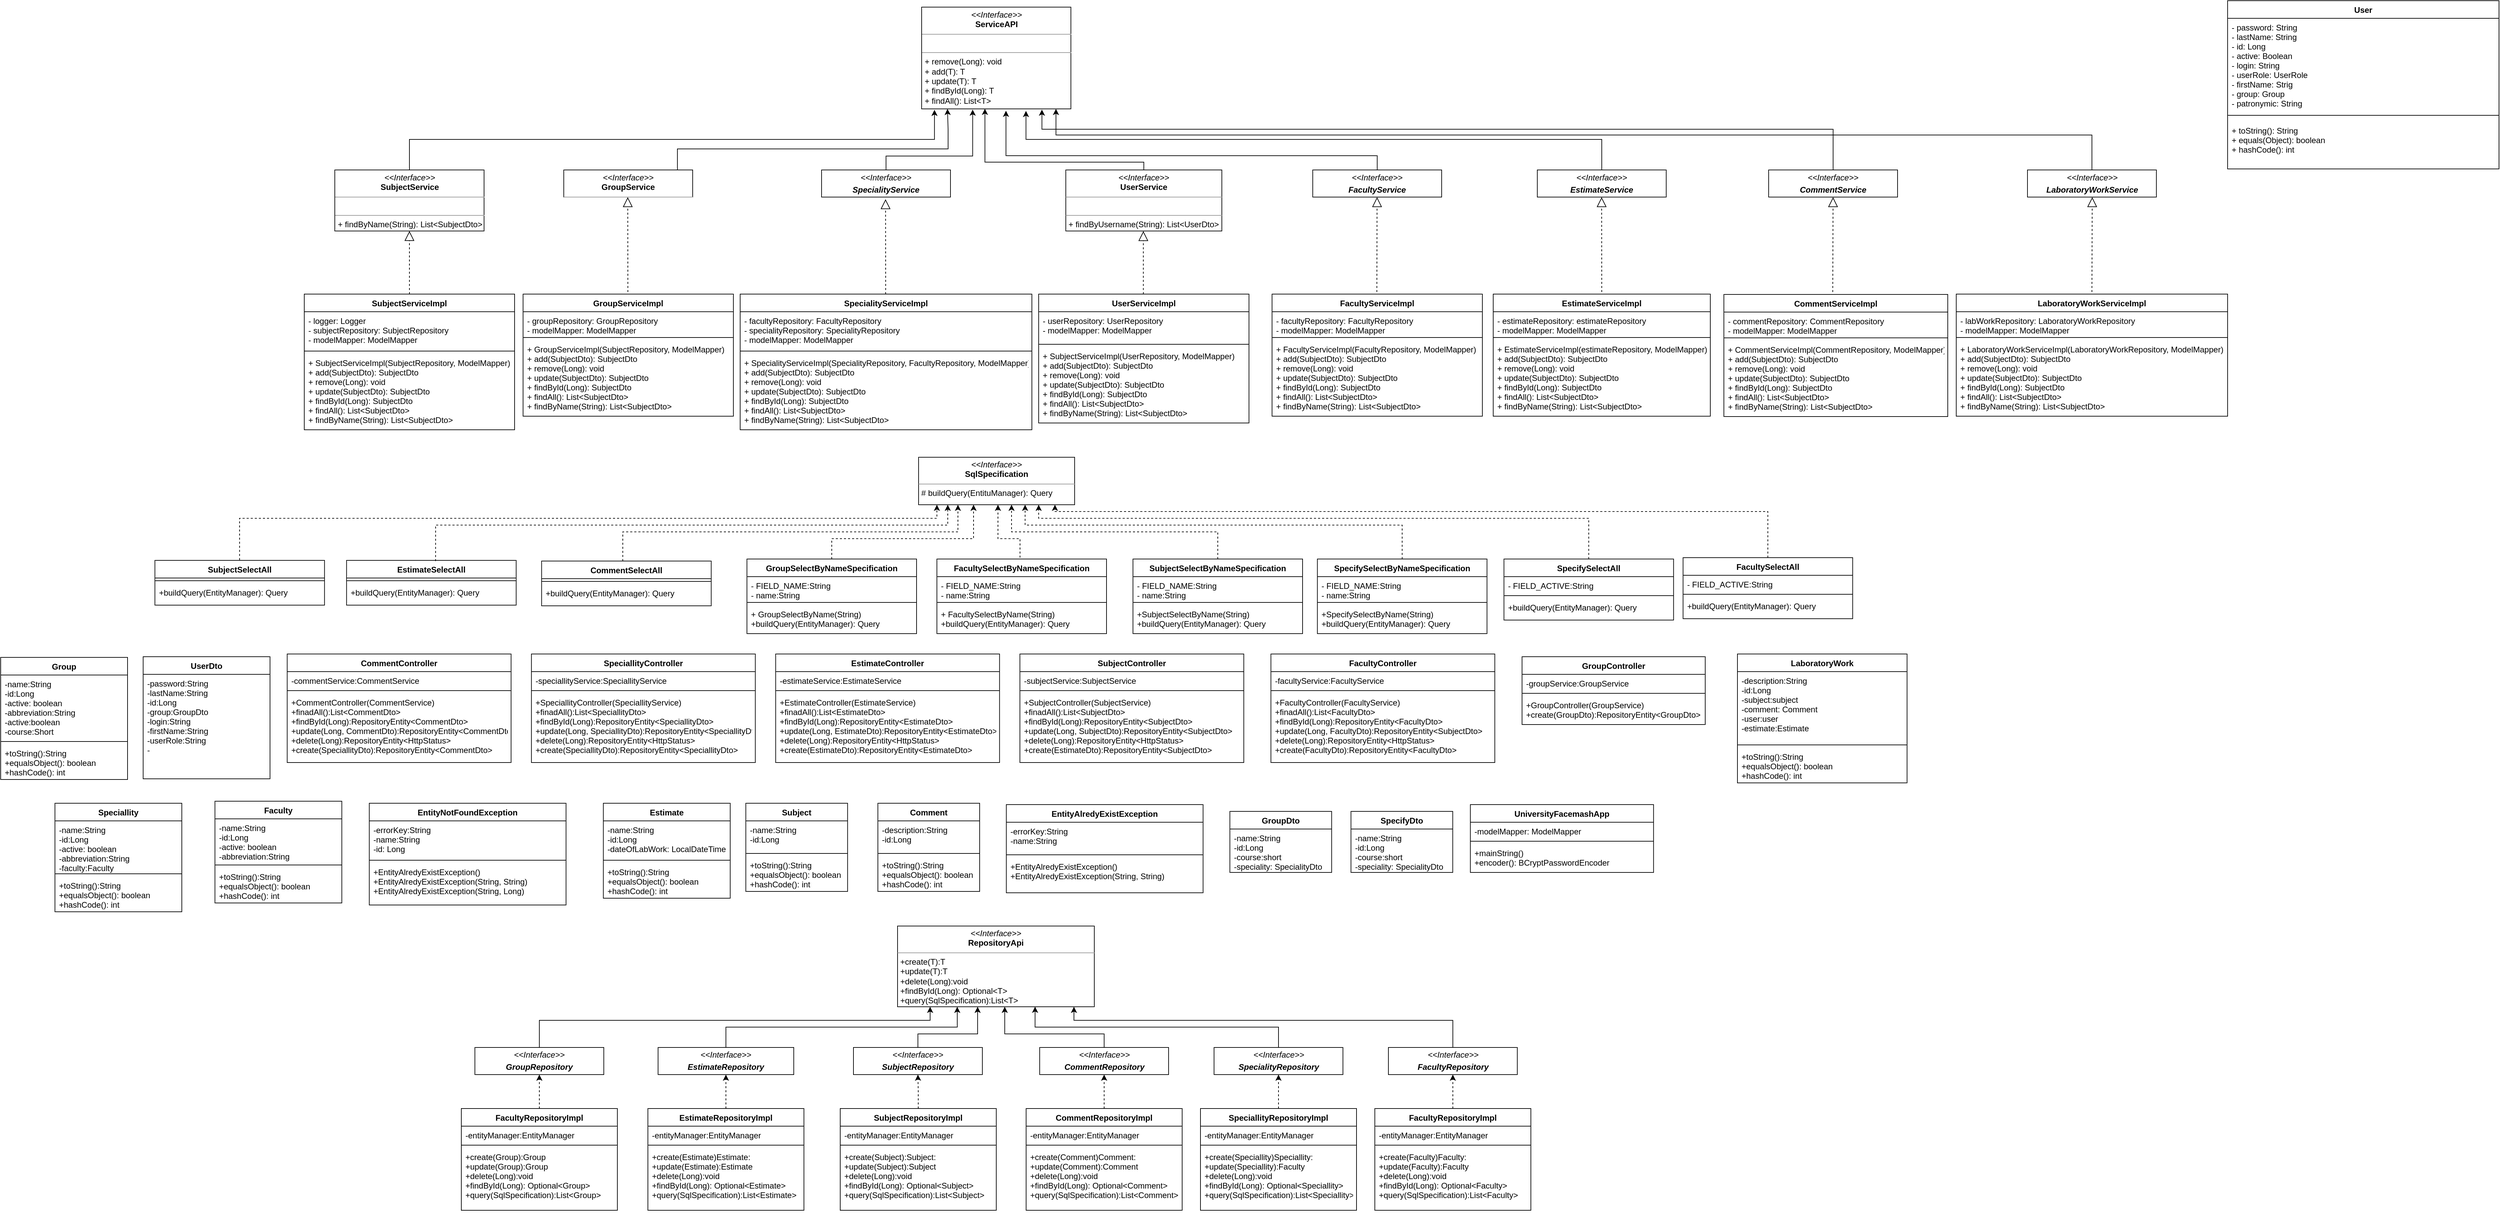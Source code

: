 <mxfile version="10.6.7" type="device"><diagram id="PbC4Hf11djqU8Z8UFLjI" name="Страница 1"><mxGraphModel dx="3054" dy="2026" grid="1" gridSize="10" guides="1" tooltips="1" connect="1" arrows="1" fold="1" page="1" pageScale="1" pageWidth="827" pageHeight="1169" math="0" shadow="0"><root><mxCell id="0"/><mxCell id="1" parent="0"/><mxCell id="8iSLTZ3yczppFVM2pI8w-35" style="edgeStyle=orthogonalEdgeStyle;rounded=0;orthogonalLoop=1;jettySize=auto;html=1;exitX=0.5;exitY=0;exitDx=0;exitDy=0;entryX=0.173;entryY=1;entryDx=0;entryDy=0;entryPerimeter=0;" parent="1" source="8iSLTZ3yczppFVM2pI8w-6" target="8iSLTZ3yczppFVM2pI8w-11" edge="1"><mxGeometry relative="1" as="geometry"><mxPoint x="145.5" y="-973.5" as="targetPoint"/><Array as="points"><mxPoint x="-252.5" y="-924.5"/><mxPoint x="146.5" y="-924.5"/><mxPoint x="146.5" y="-953.5"/><mxPoint x="145.5" y="-953.5"/></Array></mxGeometry></mxCell><mxCell id="8iSLTZ3yczppFVM2pI8w-6" value="&lt;p style=&quot;margin: 0px ; margin-top: 4px ; text-align: center&quot;&gt;&lt;i&gt;&amp;lt;&amp;lt;Interface&amp;gt;&amp;gt;&lt;/i&gt;&lt;br&gt;&lt;b&gt;GroupService&lt;/b&gt;&lt;/p&gt;&lt;hr size=&quot;1&quot;&gt;&lt;p style=&quot;margin: 0px ; margin-left: 4px&quot;&gt;&lt;br&gt;&lt;/p&gt;&lt;hr size=&quot;1&quot;&gt;&lt;p style=&quot;margin: 0px ; margin-left: 4px&quot;&gt;&lt;br&gt;&lt;/p&gt;" style="verticalAlign=top;align=left;overflow=fill;fontSize=12;fontFamily=Helvetica;html=1;" parent="1" vertex="1"><mxGeometry x="-420" y="-893.5" width="190" height="40" as="geometry"/></mxCell><mxCell id="8iSLTZ3yczppFVM2pI8w-37" style="edgeStyle=orthogonalEdgeStyle;rounded=0;orthogonalLoop=1;jettySize=auto;html=1;exitX=0.5;exitY=0;exitDx=0;exitDy=0;entryX=0.342;entryY=1.007;entryDx=0;entryDy=0;entryPerimeter=0;" parent="1" source="8iSLTZ3yczppFVM2pI8w-7" target="8iSLTZ3yczppFVM2pI8w-11" edge="1"><mxGeometry relative="1" as="geometry"><mxPoint x="182.5" y="-963.5" as="targetPoint"/><Array as="points"><mxPoint x="55" y="-914"/><mxPoint x="183" y="-914"/></Array></mxGeometry></mxCell><mxCell id="8iSLTZ3yczppFVM2pI8w-7" value="&lt;p style=&quot;margin: 0px ; margin-top: 4px ; text-align: center&quot;&gt;&lt;i&gt;&amp;lt;&amp;lt;Interface&amp;gt;&amp;gt;&lt;/i&gt;&lt;br&gt;&lt;/p&gt;&lt;p style=&quot;margin: 0px ; margin-top: 4px ; text-align: center&quot;&gt;&lt;i&gt;&lt;b&gt;SpecialityService&lt;/b&gt;&lt;/i&gt;&lt;/p&gt;&lt;p style=&quot;margin: 0px ; margin-left: 4px&quot;&gt;&lt;br&gt;&lt;/p&gt;&lt;hr size=&quot;1&quot;&gt;&lt;p style=&quot;margin: 0px ; margin-left: 4px&quot;&gt;&lt;br&gt;&lt;/p&gt;" style="verticalAlign=top;align=left;overflow=fill;fontSize=12;fontFamily=Helvetica;html=1;" parent="1" vertex="1"><mxGeometry x="-40" y="-893.5" width="190" height="40" as="geometry"/></mxCell><mxCell id="8iSLTZ3yczppFVM2pI8w-34" style="edgeStyle=orthogonalEdgeStyle;rounded=0;orthogonalLoop=1;jettySize=auto;html=1;exitX=0.5;exitY=0;exitDx=0;exitDy=0;entryX=0.086;entryY=1.009;entryDx=0;entryDy=0;entryPerimeter=0;" parent="1" source="8iSLTZ3yczppFVM2pI8w-8" target="8iSLTZ3yczppFVM2pI8w-11" edge="1"><mxGeometry relative="1" as="geometry"/></mxCell><mxCell id="8iSLTZ3yczppFVM2pI8w-8" value="&lt;p style=&quot;margin: 0px ; margin-top: 4px ; text-align: center&quot;&gt;&lt;i&gt;&amp;lt;&amp;lt;Interface&amp;gt;&amp;gt;&lt;/i&gt;&lt;br&gt;&lt;b&gt;SubjectService&lt;/b&gt;&lt;/p&gt;&lt;hr size=&quot;1&quot;&gt;&lt;p style=&quot;margin: 0px ; margin-left: 4px&quot;&gt;&lt;br&gt;&lt;/p&gt;&lt;hr size=&quot;1&quot;&gt;&lt;p style=&quot;margin: 0px ; margin-left: 4px&quot;&gt;+ findByName(String): List&amp;lt;SubjectDto&amp;gt;&lt;/p&gt;" style="verticalAlign=top;align=left;overflow=fill;fontSize=12;fontFamily=Helvetica;html=1;" parent="1" vertex="1"><mxGeometry x="-757.5" y="-893.5" width="220" height="90" as="geometry"/></mxCell><mxCell id="8iSLTZ3yczppFVM2pI8w-38" style="edgeStyle=orthogonalEdgeStyle;rounded=0;orthogonalLoop=1;jettySize=auto;html=1;exitX=0.5;exitY=0;exitDx=0;exitDy=0;entryX=0.424;entryY=0.999;entryDx=0;entryDy=0;entryPerimeter=0;" parent="1" source="8iSLTZ3yczppFVM2pI8w-9" target="8iSLTZ3yczppFVM2pI8w-11" edge="1"><mxGeometry relative="1" as="geometry"><Array as="points"><mxPoint x="435" y="-905"/><mxPoint x="201" y="-905"/></Array></mxGeometry></mxCell><mxCell id="8iSLTZ3yczppFVM2pI8w-9" value="&lt;p style=&quot;margin: 0px ; margin-top: 4px ; text-align: center&quot;&gt;&lt;i&gt;&amp;lt;&amp;lt;Interface&amp;gt;&amp;gt;&lt;/i&gt;&lt;br&gt;&lt;b&gt;UserService&lt;/b&gt;&lt;/p&gt;&lt;hr size=&quot;1&quot;&gt;&lt;p style=&quot;margin: 0px ; margin-left: 4px&quot;&gt;&lt;br&gt;&lt;/p&gt;&lt;hr size=&quot;1&quot;&gt;&lt;p style=&quot;margin: 0px ; margin-left: 4px&quot;&gt;+ findByUsername(String): List&amp;lt;UserDto&amp;gt;&lt;/p&gt;" style="verticalAlign=top;align=left;overflow=fill;fontSize=12;fontFamily=Helvetica;html=1;" parent="1" vertex="1"><mxGeometry x="320" y="-893.5" width="230" height="90" as="geometry"/></mxCell><mxCell id="8iSLTZ3yczppFVM2pI8w-39" style="edgeStyle=orthogonalEdgeStyle;rounded=0;orthogonalLoop=1;jettySize=auto;html=1;exitX=0.5;exitY=0;exitDx=0;exitDy=0;entryX=0.565;entryY=1.018;entryDx=0;entryDy=0;entryPerimeter=0;" parent="1" source="8iSLTZ3yczppFVM2pI8w-10" target="8iSLTZ3yczppFVM2pI8w-11" edge="1"><mxGeometry relative="1" as="geometry"><Array as="points"><mxPoint x="779.5" y="-914.5"/><mxPoint x="232.5" y="-914.5"/></Array></mxGeometry></mxCell><mxCell id="8iSLTZ3yczppFVM2pI8w-10" value="&lt;p style=&quot;margin: 0px ; margin-top: 4px ; text-align: center&quot;&gt;&lt;i&gt;&amp;lt;&amp;lt;Interface&amp;gt;&amp;gt;&lt;/i&gt;&lt;br&gt;&lt;/p&gt;&lt;p style=&quot;margin: 0px ; margin-top: 4px ; text-align: center&quot;&gt;&lt;i&gt;&lt;b&gt;FacultyService&lt;/b&gt;&lt;/i&gt;&lt;/p&gt;&lt;p style=&quot;margin: 0px ; margin-left: 4px&quot;&gt;&lt;br&gt;&lt;/p&gt;&lt;hr size=&quot;1&quot;&gt;&lt;p style=&quot;margin: 0px ; margin-left: 4px&quot;&gt;&lt;br&gt;&lt;/p&gt;" style="verticalAlign=top;align=left;overflow=fill;fontSize=12;fontFamily=Helvetica;html=1;" parent="1" vertex="1"><mxGeometry x="684.0" y="-893.5" width="190" height="40" as="geometry"/></mxCell><mxCell id="8iSLTZ3yczppFVM2pI8w-11" value="&lt;p style=&quot;margin: 0px ; margin-top: 4px ; text-align: center&quot;&gt;&lt;i&gt;&amp;lt;&amp;lt;Interface&amp;gt;&amp;gt;&lt;/i&gt;&lt;br&gt;&lt;b&gt;ServiceAPI&lt;/b&gt;&lt;/p&gt;&lt;hr size=&quot;1&quot;&gt;&lt;p style=&quot;margin: 0px ; margin-left: 4px&quot;&gt;&lt;br&gt;&lt;/p&gt;&lt;hr size=&quot;1&quot;&gt;&lt;p style=&quot;margin: 0px ; margin-left: 4px&quot;&gt;+ remove(Long): void&lt;/p&gt;&lt;p style=&quot;margin: 0px ; margin-left: 4px&quot;&gt;+ add(T): T&lt;/p&gt;&lt;p style=&quot;margin: 0px ; margin-left: 4px&quot;&gt;+ update(T): T&lt;/p&gt;&lt;p style=&quot;margin: 0px ; margin-left: 4px&quot;&gt;+ findById(Long): T&lt;/p&gt;&lt;p style=&quot;margin: 0px ; margin-left: 4px&quot;&gt;+ findAll(): List&amp;lt;T&amp;gt;&lt;/p&gt;" style="verticalAlign=top;align=left;overflow=fill;fontSize=12;fontFamily=Helvetica;html=1;" parent="1" vertex="1"><mxGeometry x="107.5" y="-1133.5" width="220" height="150" as="geometry"/></mxCell><mxCell id="8iSLTZ3yczppFVM2pI8w-12" value="SubjectServiceImpl" style="swimlane;fontStyle=1;align=center;verticalAlign=top;childLayout=stackLayout;horizontal=1;startSize=26;horizontalStack=0;resizeParent=1;resizeParentMax=0;resizeLast=0;collapsible=1;marginBottom=0;" parent="1" vertex="1"><mxGeometry x="-802.5" y="-710.5" width="310" height="200" as="geometry"/></mxCell><mxCell id="8iSLTZ3yczppFVM2pI8w-13" value="- logger: Logger&#10;- subjectRepository: SubjectRepository&#10;- modelMapper: ModelMapper&#10;" style="text;strokeColor=none;fillColor=none;align=left;verticalAlign=top;spacingLeft=4;spacingRight=4;overflow=hidden;rotatable=0;points=[[0,0.5],[1,0.5]];portConstraint=eastwest;" parent="8iSLTZ3yczppFVM2pI8w-12" vertex="1"><mxGeometry y="26" width="310" height="54" as="geometry"/></mxCell><mxCell id="8iSLTZ3yczppFVM2pI8w-14" value="" style="line;strokeWidth=1;fillColor=none;align=left;verticalAlign=middle;spacingTop=-1;spacingLeft=3;spacingRight=3;rotatable=0;labelPosition=right;points=[];portConstraint=eastwest;" parent="8iSLTZ3yczppFVM2pI8w-12" vertex="1"><mxGeometry y="80" width="310" height="8" as="geometry"/></mxCell><mxCell id="8iSLTZ3yczppFVM2pI8w-15" value="+ SubjectServiceImpl(SubjectRepository, ModelMapper)&#10;+ add(SubjectDto): SubjectDto&#10;+ remove(Long): void&#10;+ update(SubjectDto): SubjectDto&#10;+ findById(Long): SubjectDto&#10;+ findAll(): List&lt;SubjectDto&gt;&#10;+ findByName(String): List&lt;SubjectDto&gt;&#10;" style="text;strokeColor=none;fillColor=none;align=left;verticalAlign=top;spacingLeft=4;spacingRight=4;overflow=hidden;rotatable=0;points=[[0,0.5],[1,0.5]];portConstraint=eastwest;" parent="8iSLTZ3yczppFVM2pI8w-12" vertex="1"><mxGeometry y="88" width="310" height="112" as="geometry"/></mxCell><mxCell id="8iSLTZ3yczppFVM2pI8w-16" value="GroupServiceImpl" style="swimlane;fontStyle=1;align=center;verticalAlign=top;childLayout=stackLayout;horizontal=1;startSize=26;horizontalStack=0;resizeParent=1;resizeParentMax=0;resizeLast=0;collapsible=1;marginBottom=0;" parent="1" vertex="1"><mxGeometry x="-480" y="-710.5" width="310" height="180" as="geometry"/></mxCell><mxCell id="8iSLTZ3yczppFVM2pI8w-17" value="- groupRepository: GroupRepository&#10;- modelMapper: ModelMapper&#10;" style="text;strokeColor=none;fillColor=none;align=left;verticalAlign=top;spacingLeft=4;spacingRight=4;overflow=hidden;rotatable=0;points=[[0,0.5],[1,0.5]];portConstraint=eastwest;" parent="8iSLTZ3yczppFVM2pI8w-16" vertex="1"><mxGeometry y="26" width="310" height="34" as="geometry"/></mxCell><mxCell id="8iSLTZ3yczppFVM2pI8w-18" value="" style="line;strokeWidth=1;fillColor=none;align=left;verticalAlign=middle;spacingTop=-1;spacingLeft=3;spacingRight=3;rotatable=0;labelPosition=right;points=[];portConstraint=eastwest;" parent="8iSLTZ3yczppFVM2pI8w-16" vertex="1"><mxGeometry y="60" width="310" height="8" as="geometry"/></mxCell><mxCell id="8iSLTZ3yczppFVM2pI8w-19" value="+ GroupServiceImpl(SubjectRepository, ModelMapper)&#10;+ add(SubjectDto): SubjectDto&#10;+ remove(Long): void&#10;+ update(SubjectDto): SubjectDto&#10;+ findById(Long): SubjectDto&#10;+ findAll(): List&lt;SubjectDto&gt;&#10;+ findByName(String): List&lt;SubjectDto&gt;&#10;&#10;" style="text;strokeColor=none;fillColor=none;align=left;verticalAlign=top;spacingLeft=4;spacingRight=4;overflow=hidden;rotatable=0;points=[[0,0.5],[1,0.5]];portConstraint=eastwest;" parent="8iSLTZ3yczppFVM2pI8w-16" vertex="1"><mxGeometry y="68" width="310" height="112" as="geometry"/></mxCell><mxCell id="8iSLTZ3yczppFVM2pI8w-21" value="SpecialityServiceImpl" style="swimlane;fontStyle=1;align=center;verticalAlign=top;childLayout=stackLayout;horizontal=1;startSize=26;horizontalStack=0;resizeParent=1;resizeParentMax=0;resizeLast=0;collapsible=1;marginBottom=0;" parent="1" vertex="1"><mxGeometry x="-160" y="-710.5" width="430" height="200" as="geometry"><mxRectangle x="-160" y="-710.5" width="150" height="26" as="alternateBounds"/></mxGeometry></mxCell><mxCell id="8iSLTZ3yczppFVM2pI8w-22" value="- facultyRepository: FacultyRepository&#10;- specialityRepository: SpecialityRepository&#10;- modelMapper: ModelMapper&#10;" style="text;strokeColor=none;fillColor=none;align=left;verticalAlign=top;spacingLeft=4;spacingRight=4;overflow=hidden;rotatable=0;points=[[0,0.5],[1,0.5]];portConstraint=eastwest;" parent="8iSLTZ3yczppFVM2pI8w-21" vertex="1"><mxGeometry y="26" width="430" height="54" as="geometry"/></mxCell><mxCell id="8iSLTZ3yczppFVM2pI8w-23" value="" style="line;strokeWidth=1;fillColor=none;align=left;verticalAlign=middle;spacingTop=-1;spacingLeft=3;spacingRight=3;rotatable=0;labelPosition=right;points=[];portConstraint=eastwest;" parent="8iSLTZ3yczppFVM2pI8w-21" vertex="1"><mxGeometry y="80" width="430" height="8" as="geometry"/></mxCell><mxCell id="8iSLTZ3yczppFVM2pI8w-24" value="+ SpecialityServiceImpl(SpecialityRepository, FacultyRepository, ModelMapper)&#10;+ add(SubjectDto): SubjectDto&#10;+ remove(Long): void&#10;+ update(SubjectDto): SubjectDto&#10;+ findById(Long): SubjectDto&#10;+ findAll(): List&lt;SubjectDto&gt;&#10;+ findByName(String): List&lt;SubjectDto&gt;&#10;&#10;" style="text;strokeColor=none;fillColor=none;align=left;verticalAlign=top;spacingLeft=4;spacingRight=4;overflow=hidden;rotatable=0;points=[[0,0.5],[1,0.5]];portConstraint=eastwest;" parent="8iSLTZ3yczppFVM2pI8w-21" vertex="1"><mxGeometry y="88" width="430" height="112" as="geometry"/></mxCell><mxCell id="8iSLTZ3yczppFVM2pI8w-25" value="UserServiceImpl" style="swimlane;fontStyle=1;align=center;verticalAlign=top;childLayout=stackLayout;horizontal=1;startSize=26;horizontalStack=0;resizeParent=1;resizeParentMax=0;resizeLast=0;collapsible=1;marginBottom=0;" parent="1" vertex="1"><mxGeometry x="280" y="-710.5" width="310" height="190" as="geometry"/></mxCell><mxCell id="8iSLTZ3yczppFVM2pI8w-26" value="- userRepository: UserRepository&#10;- modelMapper: ModelMapper&#10;" style="text;strokeColor=none;fillColor=none;align=left;verticalAlign=top;spacingLeft=4;spacingRight=4;overflow=hidden;rotatable=0;points=[[0,0.5],[1,0.5]];portConstraint=eastwest;" parent="8iSLTZ3yczppFVM2pI8w-25" vertex="1"><mxGeometry y="26" width="310" height="44" as="geometry"/></mxCell><mxCell id="8iSLTZ3yczppFVM2pI8w-27" value="" style="line;strokeWidth=1;fillColor=none;align=left;verticalAlign=middle;spacingTop=-1;spacingLeft=3;spacingRight=3;rotatable=0;labelPosition=right;points=[];portConstraint=eastwest;" parent="8iSLTZ3yczppFVM2pI8w-25" vertex="1"><mxGeometry y="70" width="310" height="8" as="geometry"/></mxCell><mxCell id="8iSLTZ3yczppFVM2pI8w-28" value="+ SubjectServiceImpl(UserRepository, ModelMapper)&#10;+ add(SubjectDto): SubjectDto&#10;+ remove(Long): void&#10;+ update(SubjectDto): SubjectDto&#10;+ findById(Long): SubjectDto&#10;+ findAll(): List&lt;SubjectDto&gt;&#10;+ findByName(String): List&lt;SubjectDto&gt;&#10;&#10;" style="text;strokeColor=none;fillColor=none;align=left;verticalAlign=top;spacingLeft=4;spacingRight=4;overflow=hidden;rotatable=0;points=[[0,0.5],[1,0.5]];portConstraint=eastwest;" parent="8iSLTZ3yczppFVM2pI8w-25" vertex="1"><mxGeometry y="78" width="310" height="112" as="geometry"/></mxCell><mxCell id="8iSLTZ3yczppFVM2pI8w-29" value="FacultyServiceImpl" style="swimlane;fontStyle=1;align=center;verticalAlign=top;childLayout=stackLayout;horizontal=1;startSize=26;horizontalStack=0;resizeParent=1;resizeParentMax=0;resizeLast=0;collapsible=1;marginBottom=0;" parent="1" vertex="1"><mxGeometry x="624" y="-710.5" width="310" height="180" as="geometry"/></mxCell><mxCell id="8iSLTZ3yczppFVM2pI8w-30" value="- facultyRepository: FacultyRepository&#10;- modelMapper: ModelMapper&#10;" style="text;strokeColor=none;fillColor=none;align=left;verticalAlign=top;spacingLeft=4;spacingRight=4;overflow=hidden;rotatable=0;points=[[0,0.5],[1,0.5]];portConstraint=eastwest;" parent="8iSLTZ3yczppFVM2pI8w-29" vertex="1"><mxGeometry y="26" width="310" height="34" as="geometry"/></mxCell><mxCell id="8iSLTZ3yczppFVM2pI8w-31" value="" style="line;strokeWidth=1;fillColor=none;align=left;verticalAlign=middle;spacingTop=-1;spacingLeft=3;spacingRight=3;rotatable=0;labelPosition=right;points=[];portConstraint=eastwest;" parent="8iSLTZ3yczppFVM2pI8w-29" vertex="1"><mxGeometry y="60" width="310" height="8" as="geometry"/></mxCell><mxCell id="8iSLTZ3yczppFVM2pI8w-32" value="+ FacultyServiceImpl(FacultyRepository, ModelMapper)&#10;+ add(SubjectDto): SubjectDto&#10;+ remove(Long): void&#10;+ update(SubjectDto): SubjectDto&#10;+ findById(Long): SubjectDto&#10;+ findAll(): List&lt;SubjectDto&gt;&#10;+ findByName(String): List&lt;SubjectDto&gt;&#10;&#10;" style="text;strokeColor=none;fillColor=none;align=left;verticalAlign=top;spacingLeft=4;spacingRight=4;overflow=hidden;rotatable=0;points=[[0,0.5],[1,0.5]];portConstraint=eastwest;" parent="8iSLTZ3yczppFVM2pI8w-29" vertex="1"><mxGeometry y="68" width="310" height="112" as="geometry"/></mxCell><mxCell id="8iSLTZ3yczppFVM2pI8w-50" style="edgeStyle=orthogonalEdgeStyle;rounded=0;orthogonalLoop=1;jettySize=auto;html=1;exitX=0.5;exitY=0;exitDx=0;exitDy=0;entryX=0.699;entryY=1.02;entryDx=0;entryDy=0;entryPerimeter=0;" parent="1" source="8iSLTZ3yczppFVM2pI8w-40" target="8iSLTZ3yczppFVM2pI8w-11" edge="1"><mxGeometry relative="1" as="geometry"/></mxCell><mxCell id="8iSLTZ3yczppFVM2pI8w-40" value="&lt;p style=&quot;margin: 0px ; margin-top: 4px ; text-align: center&quot;&gt;&lt;i&gt;&amp;lt;&amp;lt;Interface&amp;gt;&amp;gt;&lt;/i&gt;&lt;br&gt;&lt;/p&gt;&lt;p style=&quot;margin: 0px ; margin-top: 4px ; text-align: center&quot;&gt;&lt;i&gt;&lt;b&gt;EstimateService&lt;/b&gt;&lt;/i&gt;&lt;/p&gt;&lt;p style=&quot;margin: 0px ; margin-left: 4px&quot;&gt;&lt;br&gt;&lt;/p&gt;&lt;hr size=&quot;1&quot;&gt;&lt;p style=&quot;margin: 0px ; margin-left: 4px&quot;&gt;&lt;br&gt;&lt;/p&gt;" style="verticalAlign=top;align=left;overflow=fill;fontSize=12;fontFamily=Helvetica;html=1;" parent="1" vertex="1"><mxGeometry x="1015.0" y="-893.5" width="190" height="40" as="geometry"/></mxCell><mxCell id="8iSLTZ3yczppFVM2pI8w-41" value="EstimateServiceImpl" style="swimlane;fontStyle=1;align=center;verticalAlign=top;childLayout=stackLayout;horizontal=1;startSize=26;horizontalStack=0;resizeParent=1;resizeParentMax=0;resizeLast=0;collapsible=1;marginBottom=0;" parent="1" vertex="1"><mxGeometry x="950" y="-710.5" width="320" height="180" as="geometry"/></mxCell><mxCell id="8iSLTZ3yczppFVM2pI8w-42" value="- estimateRepository: estimateRepository&#10;- modelMapper: ModelMapper&#10;" style="text;strokeColor=none;fillColor=none;align=left;verticalAlign=top;spacingLeft=4;spacingRight=4;overflow=hidden;rotatable=0;points=[[0,0.5],[1,0.5]];portConstraint=eastwest;" parent="8iSLTZ3yczppFVM2pI8w-41" vertex="1"><mxGeometry y="26" width="320" height="34" as="geometry"/></mxCell><mxCell id="8iSLTZ3yczppFVM2pI8w-43" value="" style="line;strokeWidth=1;fillColor=none;align=left;verticalAlign=middle;spacingTop=-1;spacingLeft=3;spacingRight=3;rotatable=0;labelPosition=right;points=[];portConstraint=eastwest;" parent="8iSLTZ3yczppFVM2pI8w-41" vertex="1"><mxGeometry y="60" width="320" height="8" as="geometry"/></mxCell><mxCell id="8iSLTZ3yczppFVM2pI8w-44" value="+ EstimateServiceImpl(estimateRepository, ModelMapper)&#10;+ add(SubjectDto): SubjectDto&#10;+ remove(Long): void&#10;+ update(SubjectDto): SubjectDto&#10;+ findById(Long): SubjectDto&#10;+ findAll(): List&lt;SubjectDto&gt;&#10;+ findByName(String): List&lt;SubjectDto&gt;&#10;&#10;" style="text;strokeColor=none;fillColor=none;align=left;verticalAlign=top;spacingLeft=4;spacingRight=4;overflow=hidden;rotatable=0;points=[[0,0.5],[1,0.5]];portConstraint=eastwest;" parent="8iSLTZ3yczppFVM2pI8w-41" vertex="1"><mxGeometry y="68" width="320" height="112" as="geometry"/></mxCell><mxCell id="8iSLTZ3yczppFVM2pI8w-51" style="edgeStyle=orthogonalEdgeStyle;rounded=0;orthogonalLoop=1;jettySize=auto;html=1;exitX=0.5;exitY=0;exitDx=0;exitDy=0;entryX=0.806;entryY=1.007;entryDx=0;entryDy=0;entryPerimeter=0;" parent="1" source="8iSLTZ3yczppFVM2pI8w-45" target="8iSLTZ3yczppFVM2pI8w-11" edge="1"><mxGeometry relative="1" as="geometry"><Array as="points"><mxPoint x="1450.5" y="-953.5"/><mxPoint x="284.5" y="-953.5"/></Array></mxGeometry></mxCell><mxCell id="8iSLTZ3yczppFVM2pI8w-45" value="&lt;p style=&quot;margin: 0px ; margin-top: 4px ; text-align: center&quot;&gt;&lt;i&gt;&amp;lt;&amp;lt;Interface&amp;gt;&amp;gt;&lt;/i&gt;&lt;br&gt;&lt;/p&gt;&lt;p style=&quot;margin: 0px ; margin-top: 4px ; text-align: center&quot;&gt;&lt;i&gt;&lt;b&gt;CommentService&lt;/b&gt;&lt;/i&gt;&lt;/p&gt;&lt;p style=&quot;margin: 0px ; margin-left: 4px&quot;&gt;&lt;br&gt;&lt;/p&gt;&lt;hr size=&quot;1&quot;&gt;&lt;p style=&quot;margin: 0px ; margin-left: 4px&quot;&gt;&lt;br&gt;&lt;/p&gt;" style="verticalAlign=top;align=left;overflow=fill;fontSize=12;fontFamily=Helvetica;html=1;" parent="1" vertex="1"><mxGeometry x="1356.0" y="-893.5" width="190" height="40" as="geometry"/></mxCell><mxCell id="8iSLTZ3yczppFVM2pI8w-46" value="CommentServiceImpl&#10;" style="swimlane;fontStyle=1;align=center;verticalAlign=top;childLayout=stackLayout;horizontal=1;startSize=26;horizontalStack=0;resizeParent=1;resizeParentMax=0;resizeLast=0;collapsible=1;marginBottom=0;" parent="1" vertex="1"><mxGeometry x="1290" y="-710" width="330" height="180" as="geometry"/></mxCell><mxCell id="8iSLTZ3yczppFVM2pI8w-47" value="- commentRepository: CommentRepository&#10;- modelMapper: ModelMapper&#10;" style="text;strokeColor=none;fillColor=none;align=left;verticalAlign=top;spacingLeft=4;spacingRight=4;overflow=hidden;rotatable=0;points=[[0,0.5],[1,0.5]];portConstraint=eastwest;" parent="8iSLTZ3yczppFVM2pI8w-46" vertex="1"><mxGeometry y="26" width="330" height="34" as="geometry"/></mxCell><mxCell id="8iSLTZ3yczppFVM2pI8w-48" value="" style="line;strokeWidth=1;fillColor=none;align=left;verticalAlign=middle;spacingTop=-1;spacingLeft=3;spacingRight=3;rotatable=0;labelPosition=right;points=[];portConstraint=eastwest;" parent="8iSLTZ3yczppFVM2pI8w-46" vertex="1"><mxGeometry y="60" width="330" height="8" as="geometry"/></mxCell><mxCell id="8iSLTZ3yczppFVM2pI8w-49" value="+ CommentServiceImpl(CommentRepository, ModelMapper)&#10;+ add(SubjectDto): SubjectDto&#10;+ remove(Long): void&#10;+ update(SubjectDto): SubjectDto&#10;+ findById(Long): SubjectDto&#10;+ findAll(): List&lt;SubjectDto&gt;&#10;+ findByName(String): List&lt;SubjectDto&gt;&#10;&#10;" style="text;strokeColor=none;fillColor=none;align=left;verticalAlign=top;spacingLeft=4;spacingRight=4;overflow=hidden;rotatable=0;points=[[0,0.5],[1,0.5]];portConstraint=eastwest;" parent="8iSLTZ3yczppFVM2pI8w-46" vertex="1"><mxGeometry y="68" width="330" height="112" as="geometry"/></mxCell><mxCell id="8iSLTZ3yczppFVM2pI8w-57" style="edgeStyle=orthogonalEdgeStyle;rounded=0;orthogonalLoop=1;jettySize=auto;html=1;exitX=0.5;exitY=0;exitDx=0;exitDy=0;entryX=0.9;entryY=1;entryDx=0;entryDy=0;entryPerimeter=0;" parent="1" source="8iSLTZ3yczppFVM2pI8w-52" target="8iSLTZ3yczppFVM2pI8w-11" edge="1"><mxGeometry relative="1" as="geometry"><mxPoint x="342.5" y="-973.5" as="targetPoint"/><Array as="points"><mxPoint x="1833" y="-945"/><mxPoint x="306" y="-945"/></Array></mxGeometry></mxCell><mxCell id="8iSLTZ3yczppFVM2pI8w-52" value="&lt;p style=&quot;margin: 0px ; margin-top: 4px ; text-align: center&quot;&gt;&lt;i&gt;&amp;lt;&amp;lt;Interface&amp;gt;&amp;gt;&lt;/i&gt;&lt;br&gt;&lt;/p&gt;&lt;p style=&quot;margin: 0px ; margin-top: 4px ; text-align: center&quot;&gt;&lt;b&gt;&lt;i&gt;LaboratoryWorkService&lt;/i&gt;&lt;/b&gt;&lt;/p&gt;&lt;hr size=&quot;1&quot;&gt;&lt;p style=&quot;margin: 0px ; margin-left: 4px&quot;&gt;&lt;br&gt;&lt;/p&gt;" style="verticalAlign=top;align=left;overflow=fill;fontSize=12;fontFamily=Helvetica;html=1;" parent="1" vertex="1"><mxGeometry x="1737.5" y="-893.5" width="190" height="40" as="geometry"/></mxCell><mxCell id="8iSLTZ3yczppFVM2pI8w-53" value="LaboratoryWorkServiceImpl" style="swimlane;fontStyle=1;align=center;verticalAlign=top;childLayout=stackLayout;horizontal=1;startSize=26;horizontalStack=0;resizeParent=1;resizeParentMax=0;resizeLast=0;collapsible=1;marginBottom=0;" parent="1" vertex="1"><mxGeometry x="1632.5" y="-710.5" width="400" height="180" as="geometry"/></mxCell><mxCell id="8iSLTZ3yczppFVM2pI8w-54" value="- labWorkRepository: LaboratoryWorkRepository&#10;- modelMapper: ModelMapper&#10;" style="text;strokeColor=none;fillColor=none;align=left;verticalAlign=top;spacingLeft=4;spacingRight=4;overflow=hidden;rotatable=0;points=[[0,0.5],[1,0.5]];portConstraint=eastwest;" parent="8iSLTZ3yczppFVM2pI8w-53" vertex="1"><mxGeometry y="26" width="400" height="34" as="geometry"/></mxCell><mxCell id="8iSLTZ3yczppFVM2pI8w-55" value="" style="line;strokeWidth=1;fillColor=none;align=left;verticalAlign=middle;spacingTop=-1;spacingLeft=3;spacingRight=3;rotatable=0;labelPosition=right;points=[];portConstraint=eastwest;" parent="8iSLTZ3yczppFVM2pI8w-53" vertex="1"><mxGeometry y="60" width="400" height="8" as="geometry"/></mxCell><mxCell id="8iSLTZ3yczppFVM2pI8w-56" value="+ LaboratoryWorkServiceImpl(LaboratoryWorkRepository, ModelMapper)&#10;+ add(SubjectDto): SubjectDto&#10;+ remove(Long): void&#10;+ update(SubjectDto): SubjectDto&#10;+ findById(Long): SubjectDto&#10;+ findAll(): List&lt;SubjectDto&gt;&#10;+ findByName(String): List&lt;SubjectDto&gt;&#10;&#10;" style="text;strokeColor=none;fillColor=none;align=left;verticalAlign=top;spacingLeft=4;spacingRight=4;overflow=hidden;rotatable=0;points=[[0,0.5],[1,0.5]];portConstraint=eastwest;" parent="8iSLTZ3yczppFVM2pI8w-53" vertex="1"><mxGeometry y="68" width="400" height="112" as="geometry"/></mxCell><mxCell id="8iSLTZ3yczppFVM2pI8w-58" value="" style="endArrow=block;dashed=1;endFill=0;endSize=12;html=1;entryX=0.5;entryY=1;entryDx=0;entryDy=0;exitX=0.5;exitY=0;exitDx=0;exitDy=0;" parent="1" source="8iSLTZ3yczppFVM2pI8w-12" target="8iSLTZ3yczppFVM2pI8w-8" edge="1"><mxGeometry width="160" relative="1" as="geometry"><mxPoint x="-797.5" y="-483.5" as="sourcePoint"/><mxPoint x="-637.5" y="-483.5" as="targetPoint"/></mxGeometry></mxCell><mxCell id="8iSLTZ3yczppFVM2pI8w-59" value="" style="endArrow=block;dashed=1;endFill=0;endSize=12;html=1;entryX=0.5;entryY=1;entryDx=0;entryDy=0;" parent="1" edge="1"><mxGeometry width="160" relative="1" as="geometry"><mxPoint x="-325.5" y="-713.5" as="sourcePoint"/><mxPoint x="-325.706" y="-853.382" as="targetPoint"/></mxGeometry></mxCell><mxCell id="8iSLTZ3yczppFVM2pI8w-60" value="" style="endArrow=block;dashed=1;endFill=0;endSize=12;html=1;entryX=0.5;entryY=1;entryDx=0;entryDy=0;" parent="1" edge="1"><mxGeometry width="160" relative="1" as="geometry"><mxPoint x="54.5" y="-710.5" as="sourcePoint"/><mxPoint x="54.294" y="-850.382" as="targetPoint"/></mxGeometry></mxCell><mxCell id="8iSLTZ3yczppFVM2pI8w-61" value="" style="endArrow=block;dashed=1;endFill=0;endSize=12;html=1;entryX=0.5;entryY=1;entryDx=0;entryDy=0;exitX=0.5;exitY=0;exitDx=0;exitDy=0;" parent="1" edge="1"><mxGeometry width="160" relative="1" as="geometry"><mxPoint x="434.294" y="-710.441" as="sourcePoint"/><mxPoint x="434.294" y="-803.382" as="targetPoint"/></mxGeometry></mxCell><mxCell id="8iSLTZ3yczppFVM2pI8w-62" value="" style="endArrow=block;dashed=1;endFill=0;endSize=12;html=1;entryX=0.5;entryY=1;entryDx=0;entryDy=0;" parent="1" edge="1"><mxGeometry width="160" relative="1" as="geometry"><mxPoint x="778.5" y="-713.5" as="sourcePoint"/><mxPoint x="778.794" y="-853.382" as="targetPoint"/></mxGeometry></mxCell><mxCell id="8iSLTZ3yczppFVM2pI8w-63" value="" style="endArrow=block;dashed=1;endFill=0;endSize=12;html=1;entryX=0.5;entryY=1;entryDx=0;entryDy=0;" parent="1" edge="1"><mxGeometry width="160" relative="1" as="geometry"><mxPoint x="1110" y="-713.5" as="sourcePoint"/><mxPoint x="1109.794" y="-853.382" as="targetPoint"/></mxGeometry></mxCell><mxCell id="8iSLTZ3yczppFVM2pI8w-64" value="" style="endArrow=block;dashed=1;endFill=0;endSize=12;html=1;entryX=0.5;entryY=1;entryDx=0;entryDy=0;" parent="1" edge="1"><mxGeometry width="160" relative="1" as="geometry"><mxPoint x="1450.5" y="-713.5" as="sourcePoint"/><mxPoint x="1450.941" y="-853.382" as="targetPoint"/></mxGeometry></mxCell><mxCell id="8iSLTZ3yczppFVM2pI8w-65" value="" style="endArrow=block;dashed=1;endFill=0;endSize=12;html=1;entryX=0.5;entryY=1;entryDx=0;entryDy=0;" parent="1" edge="1"><mxGeometry width="160" relative="1" as="geometry"><mxPoint x="1832.5" y="-713.5" as="sourcePoint"/><mxPoint x="1832.941" y="-853.382" as="targetPoint"/></mxGeometry></mxCell><mxCell id="8iSLTZ3yczppFVM2pI8w-68" value="User" style="swimlane;fontStyle=1;align=center;verticalAlign=top;childLayout=stackLayout;horizontal=1;startSize=26;horizontalStack=0;resizeParent=1;resizeParentMax=0;resizeLast=0;collapsible=1;marginBottom=0;" parent="1" vertex="1"><mxGeometry x="2032.5" y="-1143" width="400" height="248" as="geometry"/></mxCell><mxCell id="8iSLTZ3yczppFVM2pI8w-69" value="- password: String&#10;- lastName: String&#10;- id: Long&#10;- active: Boolean&#10;- login: String&#10;- userRole: UserRole&#10;- firstName: Strig&#10;- group: Group&#10;- patronymic: String&#10;" style="text;strokeColor=none;fillColor=none;align=left;verticalAlign=top;spacingLeft=4;spacingRight=4;overflow=hidden;rotatable=0;points=[[0,0.5],[1,0.5]];portConstraint=eastwest;" parent="8iSLTZ3yczppFVM2pI8w-68" vertex="1"><mxGeometry y="26" width="400" height="134" as="geometry"/></mxCell><mxCell id="8iSLTZ3yczppFVM2pI8w-70" value="" style="line;strokeWidth=1;fillColor=none;align=left;verticalAlign=middle;spacingTop=-1;spacingLeft=3;spacingRight=3;rotatable=0;labelPosition=right;points=[];portConstraint=eastwest;" parent="8iSLTZ3yczppFVM2pI8w-68" vertex="1"><mxGeometry y="160" width="400" height="18" as="geometry"/></mxCell><mxCell id="8iSLTZ3yczppFVM2pI8w-71" value="+ toString(): String&#10;+ equals(Object): boolean&#10;+ hashCode(): int&#10;&#10;" style="text;strokeColor=none;fillColor=none;align=left;verticalAlign=top;spacingLeft=4;spacingRight=4;overflow=hidden;rotatable=0;points=[[0,0.5],[1,0.5]];portConstraint=eastwest;" parent="8iSLTZ3yczppFVM2pI8w-68" vertex="1"><mxGeometry y="178" width="400" height="70" as="geometry"/></mxCell><mxCell id="ulB688WXQbzpkTgh9KAG-2" value="&lt;p style=&quot;margin: 0px ; margin-top: 4px ; text-align: center&quot;&gt;&lt;i&gt;&amp;lt;&amp;lt;Interface&amp;gt;&amp;gt;&lt;/i&gt;&lt;br&gt;&lt;b&gt;SqlSpecification&lt;/b&gt;&lt;/p&gt;&lt;hr size=&quot;1&quot;&gt;&lt;p style=&quot;margin: 0px ; margin-left: 4px&quot;&gt;&lt;/p&gt;&lt;p style=&quot;margin: 0px ; margin-left: 4px&quot;&gt;# buildQuery(EntituManager): Query&lt;/p&gt;" style="verticalAlign=top;align=left;overflow=fill;fontSize=12;fontFamily=Helvetica;html=1;" vertex="1" parent="1"><mxGeometry x="103" y="-470" width="230" height="70" as="geometry"/></mxCell><mxCell id="ulB688WXQbzpkTgh9KAG-3" value="GroupSelectByNameSpecification" style="swimlane;fontStyle=1;align=center;verticalAlign=top;childLayout=stackLayout;horizontal=1;startSize=26;horizontalStack=0;resizeParent=1;resizeParentMax=0;resizeLast=0;collapsible=1;marginBottom=0;" vertex="1" parent="1"><mxGeometry x="-150" y="-320" width="250" height="110" as="geometry"><mxRectangle x="-160" y="-710.5" width="150" height="26" as="alternateBounds"/></mxGeometry></mxCell><mxCell id="ulB688WXQbzpkTgh9KAG-4" value="- FIELD_NAME:String&#10;- name:String&#10;" style="text;strokeColor=none;fillColor=none;align=left;verticalAlign=top;spacingLeft=4;spacingRight=4;overflow=hidden;rotatable=0;points=[[0,0.5],[1,0.5]];portConstraint=eastwest;" vertex="1" parent="ulB688WXQbzpkTgh9KAG-3"><mxGeometry y="26" width="250" height="34" as="geometry"/></mxCell><mxCell id="ulB688WXQbzpkTgh9KAG-5" value="" style="line;strokeWidth=1;fillColor=none;align=left;verticalAlign=middle;spacingTop=-1;spacingLeft=3;spacingRight=3;rotatable=0;labelPosition=right;points=[];portConstraint=eastwest;" vertex="1" parent="ulB688WXQbzpkTgh9KAG-3"><mxGeometry y="60" width="250" height="8" as="geometry"/></mxCell><mxCell id="ulB688WXQbzpkTgh9KAG-6" value="+ GroupSelectByName(String)&#10;+buildQuery(EntityManager): Query&#10;&#10;" style="text;strokeColor=none;fillColor=none;align=left;verticalAlign=top;spacingLeft=4;spacingRight=4;overflow=hidden;rotatable=0;points=[[0,0.5],[1,0.5]];portConstraint=eastwest;" vertex="1" parent="ulB688WXQbzpkTgh9KAG-3"><mxGeometry y="68" width="250" height="42" as="geometry"/></mxCell><mxCell id="ulB688WXQbzpkTgh9KAG-17" value="FacultySelectByNameSpecification" style="swimlane;fontStyle=1;align=center;verticalAlign=top;childLayout=stackLayout;horizontal=1;startSize=26;horizontalStack=0;resizeParent=1;resizeParentMax=0;resizeLast=0;collapsible=1;marginBottom=0;" vertex="1" parent="1"><mxGeometry x="130" y="-320" width="250" height="110" as="geometry"><mxRectangle x="-160" y="-710.5" width="150" height="26" as="alternateBounds"/></mxGeometry></mxCell><mxCell id="ulB688WXQbzpkTgh9KAG-18" value="- FIELD_NAME:String&#10;- name:String&#10;" style="text;strokeColor=none;fillColor=none;align=left;verticalAlign=top;spacingLeft=4;spacingRight=4;overflow=hidden;rotatable=0;points=[[0,0.5],[1,0.5]];portConstraint=eastwest;" vertex="1" parent="ulB688WXQbzpkTgh9KAG-17"><mxGeometry y="26" width="250" height="34" as="geometry"/></mxCell><mxCell id="ulB688WXQbzpkTgh9KAG-19" value="" style="line;strokeWidth=1;fillColor=none;align=left;verticalAlign=middle;spacingTop=-1;spacingLeft=3;spacingRight=3;rotatable=0;labelPosition=right;points=[];portConstraint=eastwest;" vertex="1" parent="ulB688WXQbzpkTgh9KAG-17"><mxGeometry y="60" width="250" height="8" as="geometry"/></mxCell><mxCell id="ulB688WXQbzpkTgh9KAG-20" value="+ FacultySelectByName(String)&#10;+buildQuery(EntityManager): Query&#10;&#10;" style="text;strokeColor=none;fillColor=none;align=left;verticalAlign=top;spacingLeft=4;spacingRight=4;overflow=hidden;rotatable=0;points=[[0,0.5],[1,0.5]];portConstraint=eastwest;" vertex="1" parent="ulB688WXQbzpkTgh9KAG-17"><mxGeometry y="68" width="250" height="42" as="geometry"/></mxCell><mxCell id="ulB688WXQbzpkTgh9KAG-134" style="edgeStyle=orthogonalEdgeStyle;rounded=0;orthogonalLoop=1;jettySize=auto;html=1;exitX=0.5;exitY=0;exitDx=0;exitDy=0;dashed=1;" edge="1" parent="1" source="ulB688WXQbzpkTgh9KAG-22"><mxGeometry relative="1" as="geometry"><mxPoint x="240" y="-400" as="targetPoint"/><Array as="points"><mxPoint x="544" y="-360"/><mxPoint x="240" y="-360"/></Array></mxGeometry></mxCell><mxCell id="ulB688WXQbzpkTgh9KAG-22" value="SubjectSelectByNameSpecification" style="swimlane;fontStyle=1;align=center;verticalAlign=top;childLayout=stackLayout;horizontal=1;startSize=26;horizontalStack=0;resizeParent=1;resizeParentMax=0;resizeLast=0;collapsible=1;marginBottom=0;" vertex="1" parent="1"><mxGeometry x="419" y="-320" width="250" height="110" as="geometry"><mxRectangle x="-160" y="-710.5" width="150" height="26" as="alternateBounds"/></mxGeometry></mxCell><mxCell id="ulB688WXQbzpkTgh9KAG-23" value="- FIELD_NAME:String&#10;- name:String&#10;" style="text;strokeColor=none;fillColor=none;align=left;verticalAlign=top;spacingLeft=4;spacingRight=4;overflow=hidden;rotatable=0;points=[[0,0.5],[1,0.5]];portConstraint=eastwest;" vertex="1" parent="ulB688WXQbzpkTgh9KAG-22"><mxGeometry y="26" width="250" height="34" as="geometry"/></mxCell><mxCell id="ulB688WXQbzpkTgh9KAG-24" value="" style="line;strokeWidth=1;fillColor=none;align=left;verticalAlign=middle;spacingTop=-1;spacingLeft=3;spacingRight=3;rotatable=0;labelPosition=right;points=[];portConstraint=eastwest;" vertex="1" parent="ulB688WXQbzpkTgh9KAG-22"><mxGeometry y="60" width="250" height="8" as="geometry"/></mxCell><mxCell id="ulB688WXQbzpkTgh9KAG-25" value="+SubjectSelectByName(String)&#10;+buildQuery(EntityManager): Query&#10;&#10;" style="text;strokeColor=none;fillColor=none;align=left;verticalAlign=top;spacingLeft=4;spacingRight=4;overflow=hidden;rotatable=0;points=[[0,0.5],[1,0.5]];portConstraint=eastwest;" vertex="1" parent="ulB688WXQbzpkTgh9KAG-22"><mxGeometry y="68" width="250" height="42" as="geometry"/></mxCell><mxCell id="ulB688WXQbzpkTgh9KAG-135" style="edgeStyle=orthogonalEdgeStyle;rounded=0;orthogonalLoop=1;jettySize=auto;html=1;dashed=1;" edge="1" parent="1" source="ulB688WXQbzpkTgh9KAG-26"><mxGeometry relative="1" as="geometry"><mxPoint x="260" y="-400" as="targetPoint"/><Array as="points"><mxPoint x="816" y="-370"/><mxPoint x="260" y="-370"/></Array></mxGeometry></mxCell><mxCell id="ulB688WXQbzpkTgh9KAG-26" value="SpecifySelectByNameSpecification" style="swimlane;fontStyle=1;align=center;verticalAlign=top;childLayout=stackLayout;horizontal=1;startSize=26;horizontalStack=0;resizeParent=1;resizeParentMax=0;resizeLast=0;collapsible=1;marginBottom=0;" vertex="1" parent="1"><mxGeometry x="690.833" y="-320" width="250" height="110" as="geometry"><mxRectangle x="-160" y="-710.5" width="150" height="26" as="alternateBounds"/></mxGeometry></mxCell><mxCell id="ulB688WXQbzpkTgh9KAG-27" value="- FIELD_NAME:String&#10;- name:String&#10;" style="text;strokeColor=none;fillColor=none;align=left;verticalAlign=top;spacingLeft=4;spacingRight=4;overflow=hidden;rotatable=0;points=[[0,0.5],[1,0.5]];portConstraint=eastwest;" vertex="1" parent="ulB688WXQbzpkTgh9KAG-26"><mxGeometry y="26" width="250" height="34" as="geometry"/></mxCell><mxCell id="ulB688WXQbzpkTgh9KAG-28" value="" style="line;strokeWidth=1;fillColor=none;align=left;verticalAlign=middle;spacingTop=-1;spacingLeft=3;spacingRight=3;rotatable=0;labelPosition=right;points=[];portConstraint=eastwest;" vertex="1" parent="ulB688WXQbzpkTgh9KAG-26"><mxGeometry y="60" width="250" height="8" as="geometry"/></mxCell><mxCell id="ulB688WXQbzpkTgh9KAG-29" value="+SpecifySelectByName(String)&#10;+buildQuery(EntityManager): Query&#10;&#10;" style="text;strokeColor=none;fillColor=none;align=left;verticalAlign=top;spacingLeft=4;spacingRight=4;overflow=hidden;rotatable=0;points=[[0,0.5],[1,0.5]];portConstraint=eastwest;" vertex="1" parent="ulB688WXQbzpkTgh9KAG-26"><mxGeometry y="68" width="250" height="42" as="geometry"/></mxCell><mxCell id="ulB688WXQbzpkTgh9KAG-136" style="edgeStyle=orthogonalEdgeStyle;rounded=0;orthogonalLoop=1;jettySize=auto;html=1;dashed=1;" edge="1" parent="1" source="ulB688WXQbzpkTgh9KAG-30"><mxGeometry relative="1" as="geometry"><mxPoint x="280" y="-400" as="targetPoint"/><Array as="points"><mxPoint x="1091" y="-380"/><mxPoint x="280" y="-380"/></Array></mxGeometry></mxCell><mxCell id="ulB688WXQbzpkTgh9KAG-30" value="SpecifySelectAll" style="swimlane;fontStyle=1;align=center;verticalAlign=top;childLayout=stackLayout;horizontal=1;startSize=26;horizontalStack=0;resizeParent=1;resizeParentMax=0;resizeLast=0;collapsible=1;marginBottom=0;" vertex="1" parent="1"><mxGeometry x="965.833" y="-320" width="250" height="90" as="geometry"><mxRectangle x="-160" y="-710.5" width="150" height="26" as="alternateBounds"/></mxGeometry></mxCell><mxCell id="ulB688WXQbzpkTgh9KAG-31" value="- FIELD_ACTIVE:String&#10;" style="text;strokeColor=none;fillColor=none;align=left;verticalAlign=top;spacingLeft=4;spacingRight=4;overflow=hidden;rotatable=0;points=[[0,0.5],[1,0.5]];portConstraint=eastwest;" vertex="1" parent="ulB688WXQbzpkTgh9KAG-30"><mxGeometry y="26" width="250" height="24" as="geometry"/></mxCell><mxCell id="ulB688WXQbzpkTgh9KAG-32" value="" style="line;strokeWidth=1;fillColor=none;align=left;verticalAlign=middle;spacingTop=-1;spacingLeft=3;spacingRight=3;rotatable=0;labelPosition=right;points=[];portConstraint=eastwest;" vertex="1" parent="ulB688WXQbzpkTgh9KAG-30"><mxGeometry y="50" width="250" height="8" as="geometry"/></mxCell><mxCell id="ulB688WXQbzpkTgh9KAG-33" value="+buildQuery(EntityManager): Query&#10;&#10;" style="text;strokeColor=none;fillColor=none;align=left;verticalAlign=top;spacingLeft=4;spacingRight=4;overflow=hidden;rotatable=0;points=[[0,0.5],[1,0.5]];portConstraint=eastwest;" vertex="1" parent="ulB688WXQbzpkTgh9KAG-30"><mxGeometry y="58" width="250" height="32" as="geometry"/></mxCell><mxCell id="ulB688WXQbzpkTgh9KAG-137" style="edgeStyle=orthogonalEdgeStyle;rounded=0;orthogonalLoop=1;jettySize=auto;html=1;dashed=1;" edge="1" parent="1" source="ulB688WXQbzpkTgh9KAG-35"><mxGeometry relative="1" as="geometry"><mxPoint x="304" y="-400" as="targetPoint"/><Array as="points"><mxPoint x="1355" y="-390"/><mxPoint x="304" y="-390"/></Array></mxGeometry></mxCell><mxCell id="ulB688WXQbzpkTgh9KAG-35" value="FacultySelectAll" style="swimlane;fontStyle=1;align=center;verticalAlign=top;childLayout=stackLayout;horizontal=1;startSize=26;horizontalStack=0;resizeParent=1;resizeParentMax=0;resizeLast=0;collapsible=1;marginBottom=0;" vertex="1" parent="1"><mxGeometry x="1229.833" y="-322" width="250" height="90" as="geometry"><mxRectangle x="-160" y="-710.5" width="150" height="26" as="alternateBounds"/></mxGeometry></mxCell><mxCell id="ulB688WXQbzpkTgh9KAG-36" value="- FIELD_ACTIVE:String&#10;" style="text;strokeColor=none;fillColor=none;align=left;verticalAlign=top;spacingLeft=4;spacingRight=4;overflow=hidden;rotatable=0;points=[[0,0.5],[1,0.5]];portConstraint=eastwest;" vertex="1" parent="ulB688WXQbzpkTgh9KAG-35"><mxGeometry y="26" width="250" height="24" as="geometry"/></mxCell><mxCell id="ulB688WXQbzpkTgh9KAG-37" value="" style="line;strokeWidth=1;fillColor=none;align=left;verticalAlign=middle;spacingTop=-1;spacingLeft=3;spacingRight=3;rotatable=0;labelPosition=right;points=[];portConstraint=eastwest;" vertex="1" parent="ulB688WXQbzpkTgh9KAG-35"><mxGeometry y="50" width="250" height="8" as="geometry"/></mxCell><mxCell id="ulB688WXQbzpkTgh9KAG-38" value="+buildQuery(EntityManager): Query&#10;&#10;" style="text;strokeColor=none;fillColor=none;align=left;verticalAlign=top;spacingLeft=4;spacingRight=4;overflow=hidden;rotatable=0;points=[[0,0.5],[1,0.5]];portConstraint=eastwest;" vertex="1" parent="ulB688WXQbzpkTgh9KAG-35"><mxGeometry y="58" width="250" height="32" as="geometry"/></mxCell><mxCell id="ulB688WXQbzpkTgh9KAG-39" value="CommentSelectAll" style="swimlane;fontStyle=1;align=center;verticalAlign=top;childLayout=stackLayout;horizontal=1;startSize=26;horizontalStack=0;resizeParent=1;resizeParentMax=0;resizeLast=0;collapsible=1;marginBottom=0;" vertex="1" parent="1"><mxGeometry x="-452.667" y="-317" width="250" height="66" as="geometry"><mxRectangle x="-160" y="-710.5" width="150" height="26" as="alternateBounds"/></mxGeometry></mxCell><mxCell id="ulB688WXQbzpkTgh9KAG-41" value="" style="line;strokeWidth=1;fillColor=none;align=left;verticalAlign=middle;spacingTop=-1;spacingLeft=3;spacingRight=3;rotatable=0;labelPosition=right;points=[];portConstraint=eastwest;" vertex="1" parent="ulB688WXQbzpkTgh9KAG-39"><mxGeometry y="26" width="250" height="8" as="geometry"/></mxCell><mxCell id="ulB688WXQbzpkTgh9KAG-42" value="+buildQuery(EntityManager): Query&#10;&#10;" style="text;strokeColor=none;fillColor=none;align=left;verticalAlign=top;spacingLeft=4;spacingRight=4;overflow=hidden;rotatable=0;points=[[0,0.5],[1,0.5]];portConstraint=eastwest;" vertex="1" parent="ulB688WXQbzpkTgh9KAG-39"><mxGeometry y="34" width="250" height="32" as="geometry"/></mxCell><mxCell id="ulB688WXQbzpkTgh9KAG-43" value="EstimateController" style="swimlane;fontStyle=1;align=center;verticalAlign=top;childLayout=stackLayout;horizontal=1;startSize=26;horizontalStack=0;resizeParent=1;resizeParentMax=0;resizeLast=0;collapsible=1;marginBottom=0;" vertex="1" parent="1"><mxGeometry x="-107.667" y="-180" width="330" height="160" as="geometry"><mxRectangle x="-160" y="-710.5" width="150" height="26" as="alternateBounds"/></mxGeometry></mxCell><mxCell id="ulB688WXQbzpkTgh9KAG-44" value="-estimateService:EstimateService&#10;" style="text;strokeColor=none;fillColor=none;align=left;verticalAlign=top;spacingLeft=4;spacingRight=4;overflow=hidden;rotatable=0;points=[[0,0.5],[1,0.5]];portConstraint=eastwest;" vertex="1" parent="ulB688WXQbzpkTgh9KAG-43"><mxGeometry y="26" width="330" height="24" as="geometry"/></mxCell><mxCell id="ulB688WXQbzpkTgh9KAG-45" value="" style="line;strokeWidth=1;fillColor=none;align=left;verticalAlign=middle;spacingTop=-1;spacingLeft=3;spacingRight=3;rotatable=0;labelPosition=right;points=[];portConstraint=eastwest;" vertex="1" parent="ulB688WXQbzpkTgh9KAG-43"><mxGeometry y="50" width="330" height="8" as="geometry"/></mxCell><mxCell id="ulB688WXQbzpkTgh9KAG-46" value="+EstimateController(EstimateService)&#10;+finadAll():List&lt;EstimateDto&gt;&#10;+findById(Long):RepositoryEntity&lt;EstimateDto&gt;&#10;+update(Long, EstimateDto):RepositoryEntity&lt;EstimateDto&gt;&#10;+delete(Long):RepositoryEntity&lt;HttpStatus&gt;&#10;+create(EstimateDto):RepositoryEntity&lt;EstimateDto&gt;&#10;" style="text;strokeColor=none;fillColor=none;align=left;verticalAlign=top;spacingLeft=4;spacingRight=4;overflow=hidden;rotatable=0;points=[[0,0.5],[1,0.5]];portConstraint=eastwest;" vertex="1" parent="ulB688WXQbzpkTgh9KAG-43"><mxGeometry y="58" width="330" height="102" as="geometry"/></mxCell><mxCell id="ulB688WXQbzpkTgh9KAG-47" value="SpeciallityController" style="swimlane;fontStyle=1;align=center;verticalAlign=top;childLayout=stackLayout;horizontal=1;startSize=26;horizontalStack=0;resizeParent=1;resizeParentMax=0;resizeLast=0;collapsible=1;marginBottom=0;" vertex="1" parent="1"><mxGeometry x="-467.667" y="-180" width="330" height="160" as="geometry"><mxRectangle x="-160" y="-710.5" width="150" height="26" as="alternateBounds"/></mxGeometry></mxCell><mxCell id="ulB688WXQbzpkTgh9KAG-48" value="-speciallityService:SpeciallityService&#10;" style="text;strokeColor=none;fillColor=none;align=left;verticalAlign=top;spacingLeft=4;spacingRight=4;overflow=hidden;rotatable=0;points=[[0,0.5],[1,0.5]];portConstraint=eastwest;" vertex="1" parent="ulB688WXQbzpkTgh9KAG-47"><mxGeometry y="26" width="330" height="24" as="geometry"/></mxCell><mxCell id="ulB688WXQbzpkTgh9KAG-49" value="" style="line;strokeWidth=1;fillColor=none;align=left;verticalAlign=middle;spacingTop=-1;spacingLeft=3;spacingRight=3;rotatable=0;labelPosition=right;points=[];portConstraint=eastwest;" vertex="1" parent="ulB688WXQbzpkTgh9KAG-47"><mxGeometry y="50" width="330" height="8" as="geometry"/></mxCell><mxCell id="ulB688WXQbzpkTgh9KAG-50" value="+SpeciallityController(SpeciallityService)&#10;+finadAll():List&lt;SpeciallityDto&gt;&#10;+findById(Long):RepositoryEntity&lt;SpeciallityDto&gt;&#10;+update(Long, SpeciallityDto):RepositoryEntity&lt;SpeciallityDto&gt;&#10;+delete(Long):RepositoryEntity&lt;HttpStatus&gt;&#10;+create(SpeciallityDto):RepositoryEntity&lt;SpeciallityDto&gt;&#10;" style="text;strokeColor=none;fillColor=none;align=left;verticalAlign=top;spacingLeft=4;spacingRight=4;overflow=hidden;rotatable=0;points=[[0,0.5],[1,0.5]];portConstraint=eastwest;" vertex="1" parent="ulB688WXQbzpkTgh9KAG-47"><mxGeometry y="58" width="330" height="102" as="geometry"/></mxCell><mxCell id="ulB688WXQbzpkTgh9KAG-51" value="SubjectController" style="swimlane;fontStyle=1;align=center;verticalAlign=top;childLayout=stackLayout;horizontal=1;startSize=26;horizontalStack=0;resizeParent=1;resizeParentMax=0;resizeLast=0;collapsible=1;marginBottom=0;" vertex="1" parent="1"><mxGeometry x="252.333" y="-180" width="330" height="160" as="geometry"><mxRectangle x="-160" y="-710.5" width="150" height="26" as="alternateBounds"/></mxGeometry></mxCell><mxCell id="ulB688WXQbzpkTgh9KAG-52" value="-subjectService:SubjectService&#10;" style="text;strokeColor=none;fillColor=none;align=left;verticalAlign=top;spacingLeft=4;spacingRight=4;overflow=hidden;rotatable=0;points=[[0,0.5],[1,0.5]];portConstraint=eastwest;" vertex="1" parent="ulB688WXQbzpkTgh9KAG-51"><mxGeometry y="26" width="330" height="24" as="geometry"/></mxCell><mxCell id="ulB688WXQbzpkTgh9KAG-53" value="" style="line;strokeWidth=1;fillColor=none;align=left;verticalAlign=middle;spacingTop=-1;spacingLeft=3;spacingRight=3;rotatable=0;labelPosition=right;points=[];portConstraint=eastwest;" vertex="1" parent="ulB688WXQbzpkTgh9KAG-51"><mxGeometry y="50" width="330" height="8" as="geometry"/></mxCell><mxCell id="ulB688WXQbzpkTgh9KAG-54" value="+SubjectController(SubjectService)&#10;+finadAll():List&lt;SubjectDto&gt;&#10;+findById(Long):RepositoryEntity&lt;SubjectDto&gt;&#10;+update(Long, SubjectDto):RepositoryEntity&lt;SubjectDto&gt;&#10;+delete(Long):RepositoryEntity&lt;HttpStatus&gt;&#10;+create(EstimateDto):RepositoryEntity&lt;SubjectDto&gt;&#10;" style="text;strokeColor=none;fillColor=none;align=left;verticalAlign=top;spacingLeft=4;spacingRight=4;overflow=hidden;rotatable=0;points=[[0,0.5],[1,0.5]];portConstraint=eastwest;" vertex="1" parent="ulB688WXQbzpkTgh9KAG-51"><mxGeometry y="58" width="330" height="102" as="geometry"/></mxCell><mxCell id="ulB688WXQbzpkTgh9KAG-56" value="CommentController" style="swimlane;fontStyle=1;align=center;verticalAlign=top;childLayout=stackLayout;horizontal=1;startSize=26;horizontalStack=0;resizeParent=1;resizeParentMax=0;resizeLast=0;collapsible=1;marginBottom=0;" vertex="1" parent="1"><mxGeometry x="-827.667" y="-180" width="330" height="160" as="geometry"><mxRectangle x="-160" y="-710.5" width="150" height="26" as="alternateBounds"/></mxGeometry></mxCell><mxCell id="ulB688WXQbzpkTgh9KAG-57" value="-commentService:CommentService&#10;" style="text;strokeColor=none;fillColor=none;align=left;verticalAlign=top;spacingLeft=4;spacingRight=4;overflow=hidden;rotatable=0;points=[[0,0.5],[1,0.5]];portConstraint=eastwest;" vertex="1" parent="ulB688WXQbzpkTgh9KAG-56"><mxGeometry y="26" width="330" height="24" as="geometry"/></mxCell><mxCell id="ulB688WXQbzpkTgh9KAG-58" value="" style="line;strokeWidth=1;fillColor=none;align=left;verticalAlign=middle;spacingTop=-1;spacingLeft=3;spacingRight=3;rotatable=0;labelPosition=right;points=[];portConstraint=eastwest;" vertex="1" parent="ulB688WXQbzpkTgh9KAG-56"><mxGeometry y="50" width="330" height="8" as="geometry"/></mxCell><mxCell id="ulB688WXQbzpkTgh9KAG-59" value="+CommentController(CommentService)&#10;+finadAll():List&lt;CommentDto&gt;&#10;+findById(Long):RepositoryEntity&lt;CommentDto&gt;&#10;+update(Long, CommentDto):RepositoryEntity&lt;CommentDto&gt;&#10;+delete(Long):RepositoryEntity&lt;HttpStatus&gt;&#10;+create(SpeciallityDto):RepositoryEntity&lt;CommentDto&gt;&#10;" style="text;strokeColor=none;fillColor=none;align=left;verticalAlign=top;spacingLeft=4;spacingRight=4;overflow=hidden;rotatable=0;points=[[0,0.5],[1,0.5]];portConstraint=eastwest;" vertex="1" parent="ulB688WXQbzpkTgh9KAG-56"><mxGeometry y="58" width="330" height="102" as="geometry"/></mxCell><mxCell id="ulB688WXQbzpkTgh9KAG-60" value="Subject" style="swimlane;fontStyle=1;align=center;verticalAlign=top;childLayout=stackLayout;horizontal=1;startSize=26;horizontalStack=0;resizeParent=1;resizeParentMax=0;resizeLast=0;collapsible=1;marginBottom=0;" vertex="1" parent="1"><mxGeometry x="-151.667" y="40" width="150" height="130" as="geometry"><mxRectangle x="-160" y="-710.5" width="150" height="26" as="alternateBounds"/></mxGeometry></mxCell><mxCell id="ulB688WXQbzpkTgh9KAG-61" value="-name:String&#10;-id:Long&#10;" style="text;strokeColor=none;fillColor=none;align=left;verticalAlign=top;spacingLeft=4;spacingRight=4;overflow=hidden;rotatable=0;points=[[0,0.5],[1,0.5]];portConstraint=eastwest;" vertex="1" parent="ulB688WXQbzpkTgh9KAG-60"><mxGeometry y="26" width="150" height="44" as="geometry"/></mxCell><mxCell id="ulB688WXQbzpkTgh9KAG-62" value="" style="line;strokeWidth=1;fillColor=none;align=left;verticalAlign=middle;spacingTop=-1;spacingLeft=3;spacingRight=3;rotatable=0;labelPosition=right;points=[];portConstraint=eastwest;" vertex="1" parent="ulB688WXQbzpkTgh9KAG-60"><mxGeometry y="70" width="150" height="8" as="geometry"/></mxCell><mxCell id="ulB688WXQbzpkTgh9KAG-63" value="+toString():String&#10;+equalsObject(): boolean&#10;+hashCode(): int&#10;" style="text;strokeColor=none;fillColor=none;align=left;verticalAlign=top;spacingLeft=4;spacingRight=4;overflow=hidden;rotatable=0;points=[[0,0.5],[1,0.5]];portConstraint=eastwest;" vertex="1" parent="ulB688WXQbzpkTgh9KAG-60"><mxGeometry y="78" width="150" height="52" as="geometry"/></mxCell><mxCell id="ulB688WXQbzpkTgh9KAG-64" value="Comment" style="swimlane;fontStyle=1;align=center;verticalAlign=top;childLayout=stackLayout;horizontal=1;startSize=26;horizontalStack=0;resizeParent=1;resizeParentMax=0;resizeLast=0;collapsible=1;marginBottom=0;" vertex="1" parent="1"><mxGeometry x="43" y="40" width="150" height="130" as="geometry"><mxRectangle x="-160" y="-710.5" width="150" height="26" as="alternateBounds"/></mxGeometry></mxCell><mxCell id="ulB688WXQbzpkTgh9KAG-65" value="-description:String&#10;-id:Long&#10;" style="text;strokeColor=none;fillColor=none;align=left;verticalAlign=top;spacingLeft=4;spacingRight=4;overflow=hidden;rotatable=0;points=[[0,0.5],[1,0.5]];portConstraint=eastwest;" vertex="1" parent="ulB688WXQbzpkTgh9KAG-64"><mxGeometry y="26" width="150" height="44" as="geometry"/></mxCell><mxCell id="ulB688WXQbzpkTgh9KAG-66" value="" style="line;strokeWidth=1;fillColor=none;align=left;verticalAlign=middle;spacingTop=-1;spacingLeft=3;spacingRight=3;rotatable=0;labelPosition=right;points=[];portConstraint=eastwest;" vertex="1" parent="ulB688WXQbzpkTgh9KAG-64"><mxGeometry y="70" width="150" height="8" as="geometry"/></mxCell><mxCell id="ulB688WXQbzpkTgh9KAG-67" value="+toString():String&#10;+equalsObject(): boolean&#10;+hashCode(): int&#10;" style="text;strokeColor=none;fillColor=none;align=left;verticalAlign=top;spacingLeft=4;spacingRight=4;overflow=hidden;rotatable=0;points=[[0,0.5],[1,0.5]];portConstraint=eastwest;" vertex="1" parent="ulB688WXQbzpkTgh9KAG-64"><mxGeometry y="78" width="150" height="52" as="geometry"/></mxCell><mxCell id="ulB688WXQbzpkTgh9KAG-72" value="EntityAlredyExistException" style="swimlane;fontStyle=1;align=center;verticalAlign=top;childLayout=stackLayout;horizontal=1;startSize=26;horizontalStack=0;resizeParent=1;resizeParentMax=0;resizeLast=0;collapsible=1;marginBottom=0;" vertex="1" parent="1"><mxGeometry x="232.333" y="42" width="290" height="130" as="geometry"><mxRectangle x="-160" y="-710.5" width="150" height="26" as="alternateBounds"/></mxGeometry></mxCell><mxCell id="ulB688WXQbzpkTgh9KAG-73" value="-errorKey:String&#10;-name:String&#10;" style="text;strokeColor=none;fillColor=none;align=left;verticalAlign=top;spacingLeft=4;spacingRight=4;overflow=hidden;rotatable=0;points=[[0,0.5],[1,0.5]];portConstraint=eastwest;" vertex="1" parent="ulB688WXQbzpkTgh9KAG-72"><mxGeometry y="26" width="290" height="44" as="geometry"/></mxCell><mxCell id="ulB688WXQbzpkTgh9KAG-74" value="" style="line;strokeWidth=1;fillColor=none;align=left;verticalAlign=middle;spacingTop=-1;spacingLeft=3;spacingRight=3;rotatable=0;labelPosition=right;points=[];portConstraint=eastwest;" vertex="1" parent="ulB688WXQbzpkTgh9KAG-72"><mxGeometry y="70" width="290" height="8" as="geometry"/></mxCell><mxCell id="ulB688WXQbzpkTgh9KAG-75" value="+EntityAlredyExistException()&#10;+EntityAlredyExistException(String, String)&#10;" style="text;strokeColor=none;fillColor=none;align=left;verticalAlign=top;spacingLeft=4;spacingRight=4;overflow=hidden;rotatable=0;points=[[0,0.5],[1,0.5]];portConstraint=eastwest;" vertex="1" parent="ulB688WXQbzpkTgh9KAG-72"><mxGeometry y="78" width="290" height="52" as="geometry"/></mxCell><mxCell id="ulB688WXQbzpkTgh9KAG-76" value="GroupDto" style="swimlane;fontStyle=1;align=center;verticalAlign=top;childLayout=stackLayout;horizontal=1;startSize=26;horizontalStack=0;resizeParent=1;resizeParentMax=0;resizeLast=0;collapsible=1;marginBottom=0;" vertex="1" parent="1"><mxGeometry x="561.833" y="52" width="150" height="90" as="geometry"><mxRectangle x="-160" y="-710.5" width="150" height="26" as="alternateBounds"/></mxGeometry></mxCell><mxCell id="ulB688WXQbzpkTgh9KAG-77" value="-name:String&#10;-id:Long&#10;-course:short&#10;-speciality: SpecialityDto" style="text;strokeColor=none;fillColor=none;align=left;verticalAlign=top;spacingLeft=4;spacingRight=4;overflow=hidden;rotatable=0;points=[[0,0.5],[1,0.5]];portConstraint=eastwest;" vertex="1" parent="ulB688WXQbzpkTgh9KAG-76"><mxGeometry y="26" width="150" height="64" as="geometry"/></mxCell><mxCell id="ulB688WXQbzpkTgh9KAG-78" value="SpecifyDto" style="swimlane;fontStyle=1;align=center;verticalAlign=top;childLayout=stackLayout;horizontal=1;startSize=26;horizontalStack=0;resizeParent=1;resizeParentMax=0;resizeLast=0;collapsible=1;marginBottom=0;" vertex="1" parent="1"><mxGeometry x="740.333" y="52" width="150" height="90" as="geometry"><mxRectangle x="-160" y="-710.5" width="150" height="26" as="alternateBounds"/></mxGeometry></mxCell><mxCell id="ulB688WXQbzpkTgh9KAG-79" value="-name:String&#10;-id:Long&#10;-course:short&#10;-speciality: SpecialityDto" style="text;strokeColor=none;fillColor=none;align=left;verticalAlign=top;spacingLeft=4;spacingRight=4;overflow=hidden;rotatable=0;points=[[0,0.5],[1,0.5]];portConstraint=eastwest;" vertex="1" parent="ulB688WXQbzpkTgh9KAG-78"><mxGeometry y="26" width="150" height="64" as="geometry"/></mxCell><mxCell id="ulB688WXQbzpkTgh9KAG-80" value="GroupController" style="swimlane;fontStyle=1;align=center;verticalAlign=top;childLayout=stackLayout;horizontal=1;startSize=26;horizontalStack=0;resizeParent=1;resizeParentMax=0;resizeLast=0;collapsible=1;marginBottom=0;" vertex="1" parent="1"><mxGeometry x="992.5" y="-176" width="270" height="100" as="geometry"><mxRectangle x="-160" y="-710.5" width="150" height="26" as="alternateBounds"/></mxGeometry></mxCell><mxCell id="ulB688WXQbzpkTgh9KAG-81" value="-groupService:GroupService&#10;" style="text;strokeColor=none;fillColor=none;align=left;verticalAlign=top;spacingLeft=4;spacingRight=4;overflow=hidden;rotatable=0;points=[[0,0.5],[1,0.5]];portConstraint=eastwest;" vertex="1" parent="ulB688WXQbzpkTgh9KAG-80"><mxGeometry y="26" width="270" height="24" as="geometry"/></mxCell><mxCell id="ulB688WXQbzpkTgh9KAG-82" value="" style="line;strokeWidth=1;fillColor=none;align=left;verticalAlign=middle;spacingTop=-1;spacingLeft=3;spacingRight=3;rotatable=0;labelPosition=right;points=[];portConstraint=eastwest;" vertex="1" parent="ulB688WXQbzpkTgh9KAG-80"><mxGeometry y="50" width="270" height="8" as="geometry"/></mxCell><mxCell id="ulB688WXQbzpkTgh9KAG-83" value="+GroupController(GroupService)&#10;+create(GroupDto):RepositoryEntity&lt;GroupDto&gt;&#10;" style="text;strokeColor=none;fillColor=none;align=left;verticalAlign=top;spacingLeft=4;spacingRight=4;overflow=hidden;rotatable=0;points=[[0,0.5],[1,0.5]];portConstraint=eastwest;" vertex="1" parent="ulB688WXQbzpkTgh9KAG-80"><mxGeometry y="58" width="270" height="42" as="geometry"/></mxCell><mxCell id="ulB688WXQbzpkTgh9KAG-84" value="Estimate" style="swimlane;fontStyle=1;align=center;verticalAlign=top;childLayout=stackLayout;horizontal=1;startSize=26;horizontalStack=0;resizeParent=1;resizeParentMax=0;resizeLast=0;collapsible=1;marginBottom=0;" vertex="1" parent="1"><mxGeometry x="-361.667" y="40" width="187" height="140" as="geometry"><mxRectangle x="-160" y="-710.5" width="150" height="26" as="alternateBounds"/></mxGeometry></mxCell><mxCell id="ulB688WXQbzpkTgh9KAG-85" value="-name:String&#10;-id:Long&#10;-dateOfLabWork: LocalDateTime" style="text;strokeColor=none;fillColor=none;align=left;verticalAlign=top;spacingLeft=4;spacingRight=4;overflow=hidden;rotatable=0;points=[[0,0.5],[1,0.5]];portConstraint=eastwest;" vertex="1" parent="ulB688WXQbzpkTgh9KAG-84"><mxGeometry y="26" width="187" height="54" as="geometry"/></mxCell><mxCell id="ulB688WXQbzpkTgh9KAG-86" value="" style="line;strokeWidth=1;fillColor=none;align=left;verticalAlign=middle;spacingTop=-1;spacingLeft=3;spacingRight=3;rotatable=0;labelPosition=right;points=[];portConstraint=eastwest;" vertex="1" parent="ulB688WXQbzpkTgh9KAG-84"><mxGeometry y="80" width="187" height="8" as="geometry"/></mxCell><mxCell id="ulB688WXQbzpkTgh9KAG-87" value="+toString():String&#10;+equalsObject(): boolean&#10;+hashCode(): int&#10;" style="text;strokeColor=none;fillColor=none;align=left;verticalAlign=top;spacingLeft=4;spacingRight=4;overflow=hidden;rotatable=0;points=[[0,0.5],[1,0.5]];portConstraint=eastwest;" vertex="1" parent="ulB688WXQbzpkTgh9KAG-84"><mxGeometry y="88" width="187" height="52" as="geometry"/></mxCell><mxCell id="ulB688WXQbzpkTgh9KAG-88" value="FacultyController" style="swimlane;fontStyle=1;align=center;verticalAlign=top;childLayout=stackLayout;horizontal=1;startSize=26;horizontalStack=0;resizeParent=1;resizeParentMax=0;resizeLast=0;collapsible=1;marginBottom=0;" vertex="1" parent="1"><mxGeometry x="622.333" y="-180" width="330" height="160" as="geometry"><mxRectangle x="-160" y="-710.5" width="150" height="26" as="alternateBounds"/></mxGeometry></mxCell><mxCell id="ulB688WXQbzpkTgh9KAG-89" value="-facultyService:FacultyService&#10;" style="text;strokeColor=none;fillColor=none;align=left;verticalAlign=top;spacingLeft=4;spacingRight=4;overflow=hidden;rotatable=0;points=[[0,0.5],[1,0.5]];portConstraint=eastwest;" vertex="1" parent="ulB688WXQbzpkTgh9KAG-88"><mxGeometry y="26" width="330" height="24" as="geometry"/></mxCell><mxCell id="ulB688WXQbzpkTgh9KAG-90" value="" style="line;strokeWidth=1;fillColor=none;align=left;verticalAlign=middle;spacingTop=-1;spacingLeft=3;spacingRight=3;rotatable=0;labelPosition=right;points=[];portConstraint=eastwest;" vertex="1" parent="ulB688WXQbzpkTgh9KAG-88"><mxGeometry y="50" width="330" height="8" as="geometry"/></mxCell><mxCell id="ulB688WXQbzpkTgh9KAG-91" value="+FacultyController(FacultyService)&#10;+finadAll():List&lt;FacultyDto&gt;&#10;+findById(Long):RepositoryEntity&lt;FacultyDto&gt;&#10;+update(Long, FacultyDto):RepositoryEntity&lt;SubjectDto&gt;&#10;+delete(Long):RepositoryEntity&lt;HttpStatus&gt;&#10;+create(FacultyDto):RepositoryEntity&lt;FacultyDto&gt;&#10;" style="text;strokeColor=none;fillColor=none;align=left;verticalAlign=top;spacingLeft=4;spacingRight=4;overflow=hidden;rotatable=0;points=[[0,0.5],[1,0.5]];portConstraint=eastwest;" vertex="1" parent="ulB688WXQbzpkTgh9KAG-88"><mxGeometry y="58" width="330" height="102" as="geometry"/></mxCell><mxCell id="ulB688WXQbzpkTgh9KAG-92" value="UniversityFacemashApp" style="swimlane;fontStyle=1;align=center;verticalAlign=top;childLayout=stackLayout;horizontal=1;startSize=26;horizontalStack=0;resizeParent=1;resizeParentMax=0;resizeLast=0;collapsible=1;marginBottom=0;" vertex="1" parent="1"><mxGeometry x="916.333" y="42" width="270" height="100" as="geometry"><mxRectangle x="-160" y="-710.5" width="150" height="26" as="alternateBounds"/></mxGeometry></mxCell><mxCell id="ulB688WXQbzpkTgh9KAG-93" value="-modelMapper: ModelMapper&#10;" style="text;strokeColor=none;fillColor=none;align=left;verticalAlign=top;spacingLeft=4;spacingRight=4;overflow=hidden;rotatable=0;points=[[0,0.5],[1,0.5]];portConstraint=eastwest;" vertex="1" parent="ulB688WXQbzpkTgh9KAG-92"><mxGeometry y="26" width="270" height="24" as="geometry"/></mxCell><mxCell id="ulB688WXQbzpkTgh9KAG-94" value="" style="line;strokeWidth=1;fillColor=none;align=left;verticalAlign=middle;spacingTop=-1;spacingLeft=3;spacingRight=3;rotatable=0;labelPosition=right;points=[];portConstraint=eastwest;" vertex="1" parent="ulB688WXQbzpkTgh9KAG-92"><mxGeometry y="50" width="270" height="8" as="geometry"/></mxCell><mxCell id="ulB688WXQbzpkTgh9KAG-95" value="+mainString()&#10;+encoder(): BCryptPasswordEncoder&#10;" style="text;strokeColor=none;fillColor=none;align=left;verticalAlign=top;spacingLeft=4;spacingRight=4;overflow=hidden;rotatable=0;points=[[0,0.5],[1,0.5]];portConstraint=eastwest;" vertex="1" parent="ulB688WXQbzpkTgh9KAG-92"><mxGeometry y="58" width="270" height="42" as="geometry"/></mxCell><mxCell id="ulB688WXQbzpkTgh9KAG-96" value="EstimateSelectAll" style="swimlane;fontStyle=1;align=center;verticalAlign=top;childLayout=stackLayout;horizontal=1;startSize=26;horizontalStack=0;resizeParent=1;resizeParentMax=0;resizeLast=0;collapsible=1;marginBottom=0;" vertex="1" parent="1"><mxGeometry x="-740.167" y="-318" width="250" height="66" as="geometry"><mxRectangle x="-160" y="-710.5" width="150" height="26" as="alternateBounds"/></mxGeometry></mxCell><mxCell id="ulB688WXQbzpkTgh9KAG-119" style="edgeStyle=orthogonalEdgeStyle;rounded=0;orthogonalLoop=1;jettySize=auto;html=1;exitX=0.5;exitY=0;exitDx=0;exitDy=0;dashed=1;" edge="1" parent="ulB688WXQbzpkTgh9KAG-96"><mxGeometry relative="1" as="geometry"><mxPoint x="-157.686" y="-0.471" as="sourcePoint"/><mxPoint x="870.167" y="-82" as="targetPoint"/><Array as="points"><mxPoint x="-158" y="-62"/><mxPoint x="870" y="-62"/></Array></mxGeometry></mxCell><mxCell id="ulB688WXQbzpkTgh9KAG-97" value="" style="line;strokeWidth=1;fillColor=none;align=left;verticalAlign=middle;spacingTop=-1;spacingLeft=3;spacingRight=3;rotatable=0;labelPosition=right;points=[];portConstraint=eastwest;" vertex="1" parent="ulB688WXQbzpkTgh9KAG-96"><mxGeometry y="26" width="250" height="8" as="geometry"/></mxCell><mxCell id="ulB688WXQbzpkTgh9KAG-98" value="+buildQuery(EntityManager): Query&#10;&#10;" style="text;strokeColor=none;fillColor=none;align=left;verticalAlign=top;spacingLeft=4;spacingRight=4;overflow=hidden;rotatable=0;points=[[0,0.5],[1,0.5]];portConstraint=eastwest;" vertex="1" parent="ulB688WXQbzpkTgh9KAG-96"><mxGeometry y="34" width="250" height="32" as="geometry"/></mxCell><mxCell id="ulB688WXQbzpkTgh9KAG-99" value="SubjectSelectAll" style="swimlane;fontStyle=1;align=center;verticalAlign=top;childLayout=stackLayout;horizontal=1;startSize=26;horizontalStack=0;resizeParent=1;resizeParentMax=0;resizeLast=0;collapsible=1;marginBottom=0;" vertex="1" parent="1"><mxGeometry x="-1022.667" y="-318" width="250" height="66" as="geometry"><mxRectangle x="-160" y="-710.5" width="150" height="26" as="alternateBounds"/></mxGeometry></mxCell><mxCell id="ulB688WXQbzpkTgh9KAG-100" value="" style="line;strokeWidth=1;fillColor=none;align=left;verticalAlign=middle;spacingTop=-1;spacingLeft=3;spacingRight=3;rotatable=0;labelPosition=right;points=[];portConstraint=eastwest;" vertex="1" parent="ulB688WXQbzpkTgh9KAG-99"><mxGeometry y="26" width="250" height="8" as="geometry"/></mxCell><mxCell id="ulB688WXQbzpkTgh9KAG-101" value="+buildQuery(EntityManager): Query&#10;&#10;" style="text;strokeColor=none;fillColor=none;align=left;verticalAlign=top;spacingLeft=4;spacingRight=4;overflow=hidden;rotatable=0;points=[[0,0.5],[1,0.5]];portConstraint=eastwest;" vertex="1" parent="ulB688WXQbzpkTgh9KAG-99"><mxGeometry y="34" width="250" height="32" as="geometry"/></mxCell><mxCell id="ulB688WXQbzpkTgh9KAG-106" value="EntityNotFoundException" style="swimlane;fontStyle=1;align=center;verticalAlign=top;childLayout=stackLayout;horizontal=1;startSize=26;horizontalStack=0;resizeParent=1;resizeParentMax=0;resizeLast=0;collapsible=1;marginBottom=0;" vertex="1" parent="1"><mxGeometry x="-706.667" y="40" width="290" height="150" as="geometry"><mxRectangle x="-160" y="-710.5" width="150" height="26" as="alternateBounds"/></mxGeometry></mxCell><mxCell id="ulB688WXQbzpkTgh9KAG-107" value="-errorKey:String&#10;-name:String&#10;-id: Long" style="text;strokeColor=none;fillColor=none;align=left;verticalAlign=top;spacingLeft=4;spacingRight=4;overflow=hidden;rotatable=0;points=[[0,0.5],[1,0.5]];portConstraint=eastwest;" vertex="1" parent="ulB688WXQbzpkTgh9KAG-106"><mxGeometry y="26" width="290" height="54" as="geometry"/></mxCell><mxCell id="ulB688WXQbzpkTgh9KAG-108" value="" style="line;strokeWidth=1;fillColor=none;align=left;verticalAlign=middle;spacingTop=-1;spacingLeft=3;spacingRight=3;rotatable=0;labelPosition=right;points=[];portConstraint=eastwest;" vertex="1" parent="ulB688WXQbzpkTgh9KAG-106"><mxGeometry y="80" width="290" height="8" as="geometry"/></mxCell><mxCell id="ulB688WXQbzpkTgh9KAG-109" value="+EntityAlredyExistException()&#10;+EntityAlredyExistException(String, String)&#10;+EntityAlredyExistException(String, Long)&#10;&#10;" style="text;strokeColor=none;fillColor=none;align=left;verticalAlign=top;spacingLeft=4;spacingRight=4;overflow=hidden;rotatable=0;points=[[0,0.5],[1,0.5]];portConstraint=eastwest;" vertex="1" parent="ulB688WXQbzpkTgh9KAG-106"><mxGeometry y="88" width="290" height="62" as="geometry"/></mxCell><mxCell id="ulB688WXQbzpkTgh9KAG-111" value="Faculty" style="swimlane;fontStyle=1;align=center;verticalAlign=top;childLayout=stackLayout;horizontal=1;startSize=26;horizontalStack=0;resizeParent=1;resizeParentMax=0;resizeLast=0;collapsible=1;marginBottom=0;" vertex="1" parent="1"><mxGeometry x="-934.167" y="37" width="187" height="150" as="geometry"><mxRectangle x="-160" y="-710.5" width="150" height="26" as="alternateBounds"/></mxGeometry></mxCell><mxCell id="ulB688WXQbzpkTgh9KAG-112" value="-name:String&#10;-id:Long&#10;-active: boolean&#10;-abbreviation:String&#10;" style="text;strokeColor=none;fillColor=none;align=left;verticalAlign=top;spacingLeft=4;spacingRight=4;overflow=hidden;rotatable=0;points=[[0,0.5],[1,0.5]];portConstraint=eastwest;" vertex="1" parent="ulB688WXQbzpkTgh9KAG-111"><mxGeometry y="26" width="187" height="64" as="geometry"/></mxCell><mxCell id="ulB688WXQbzpkTgh9KAG-113" value="" style="line;strokeWidth=1;fillColor=none;align=left;verticalAlign=middle;spacingTop=-1;spacingLeft=3;spacingRight=3;rotatable=0;labelPosition=right;points=[];portConstraint=eastwest;" vertex="1" parent="ulB688WXQbzpkTgh9KAG-111"><mxGeometry y="90" width="187" height="8" as="geometry"/></mxCell><mxCell id="ulB688WXQbzpkTgh9KAG-114" value="+toString():String&#10;+equalsObject(): boolean&#10;+hashCode(): int&#10;" style="text;strokeColor=none;fillColor=none;align=left;verticalAlign=top;spacingLeft=4;spacingRight=4;overflow=hidden;rotatable=0;points=[[0,0.5],[1,0.5]];portConstraint=eastwest;" vertex="1" parent="ulB688WXQbzpkTgh9KAG-111"><mxGeometry y="98" width="187" height="52" as="geometry"/></mxCell><mxCell id="ulB688WXQbzpkTgh9KAG-122" style="edgeStyle=orthogonalEdgeStyle;rounded=0;orthogonalLoop=1;jettySize=auto;html=1;exitX=0.5;exitY=0;exitDx=0;exitDy=0;dashed=1;" edge="1" parent="1"><mxGeometry relative="1" as="geometry"><mxPoint x="-608.941" y="-316.853" as="sourcePoint"/><mxPoint x="146" y="-400" as="targetPoint"/><Array as="points"><mxPoint x="-609" y="-370"/><mxPoint x="146" y="-370"/></Array></mxGeometry></mxCell><mxCell id="ulB688WXQbzpkTgh9KAG-124" style="edgeStyle=orthogonalEdgeStyle;rounded=0;orthogonalLoop=1;jettySize=auto;html=1;exitX=0.5;exitY=0;exitDx=0;exitDy=0;dashed=1;entryX=0.25;entryY=1;entryDx=0;entryDy=0;" edge="1" parent="1"><mxGeometry relative="1" as="geometry"><mxPoint x="-333" y="-317" as="sourcePoint"/><mxPoint x="161" y="-400" as="targetPoint"/><Array as="points"><mxPoint x="-333" y="-360"/><mxPoint x="161" y="-360"/></Array></mxGeometry></mxCell><mxCell id="ulB688WXQbzpkTgh9KAG-127" style="edgeStyle=orthogonalEdgeStyle;rounded=0;orthogonalLoop=1;jettySize=auto;html=1;exitX=0.5;exitY=0;exitDx=0;exitDy=0;dashed=1;" edge="1" parent="1"><mxGeometry relative="1" as="geometry"><mxPoint x="-25" y="-320" as="sourcePoint"/><mxPoint x="184" y="-400" as="targetPoint"/><Array as="points"><mxPoint x="-25" y="-350"/><mxPoint x="184" y="-350"/></Array></mxGeometry></mxCell><mxCell id="ulB688WXQbzpkTgh9KAG-128" style="edgeStyle=orthogonalEdgeStyle;rounded=0;orthogonalLoop=1;jettySize=auto;html=1;exitX=0.5;exitY=0;exitDx=0;exitDy=0;dashed=1;" edge="1" parent="1"><mxGeometry relative="1" as="geometry"><mxPoint x="252.5" y="-322" as="sourcePoint"/><mxPoint x="220" y="-400" as="targetPoint"/><Array as="points"><mxPoint x="253" y="-350"/><mxPoint x="220" y="-350"/></Array></mxGeometry></mxCell><mxCell id="ulB688WXQbzpkTgh9KAG-153" value="LaboratoryWork" style="swimlane;fontStyle=1;align=center;verticalAlign=top;childLayout=stackLayout;horizontal=1;startSize=26;horizontalStack=0;resizeParent=1;resizeParentMax=0;resizeLast=0;collapsible=1;marginBottom=0;" vertex="1" parent="1"><mxGeometry x="1310" y="-180" width="250" height="190" as="geometry"><mxRectangle x="-160" y="-710.5" width="150" height="26" as="alternateBounds"/></mxGeometry></mxCell><mxCell id="ulB688WXQbzpkTgh9KAG-154" value="-description:String&#10;-id:Long&#10;-subject:subject&#10;-comment: Comment&#10;-user:user&#10;-estimate:Estimate" style="text;strokeColor=none;fillColor=none;align=left;verticalAlign=top;spacingLeft=4;spacingRight=4;overflow=hidden;rotatable=0;points=[[0,0.5],[1,0.5]];portConstraint=eastwest;" vertex="1" parent="ulB688WXQbzpkTgh9KAG-153"><mxGeometry y="26" width="250" height="104" as="geometry"/></mxCell><mxCell id="ulB688WXQbzpkTgh9KAG-155" value="" style="line;strokeWidth=1;fillColor=none;align=left;verticalAlign=middle;spacingTop=-1;spacingLeft=3;spacingRight=3;rotatable=0;labelPosition=right;points=[];portConstraint=eastwest;" vertex="1" parent="ulB688WXQbzpkTgh9KAG-153"><mxGeometry y="130" width="250" height="8" as="geometry"/></mxCell><mxCell id="ulB688WXQbzpkTgh9KAG-156" value="+toString():String&#10;+equalsObject(): boolean&#10;+hashCode(): int&#10;" style="text;strokeColor=none;fillColor=none;align=left;verticalAlign=top;spacingLeft=4;spacingRight=4;overflow=hidden;rotatable=0;points=[[0,0.5],[1,0.5]];portConstraint=eastwest;" vertex="1" parent="ulB688WXQbzpkTgh9KAG-153"><mxGeometry y="138" width="250" height="52" as="geometry"/></mxCell><mxCell id="ulB688WXQbzpkTgh9KAG-157" value="&lt;p style=&quot;margin: 0px ; margin-top: 4px ; text-align: center&quot;&gt;&lt;i&gt;&amp;lt;&amp;lt;Interface&amp;gt;&amp;gt;&lt;/i&gt;&lt;br&gt;&lt;b&gt;RepositoryApi&lt;/b&gt;&lt;/p&gt;&lt;hr size=&quot;1&quot;&gt;&lt;p style=&quot;margin: 0px ; margin-left: 4px&quot;&gt;&lt;/p&gt;&lt;p style=&quot;margin: 0px ; margin-left: 4px&quot;&gt;+create(T):T&lt;/p&gt;&lt;p style=&quot;margin: 0px ; margin-left: 4px&quot;&gt;+update(T):T&lt;/p&gt;&lt;p style=&quot;margin: 0px ; margin-left: 4px&quot;&gt;+delete(Long):void&lt;/p&gt;&lt;p style=&quot;margin: 0px ; margin-left: 4px&quot;&gt;+findById(Long): Optional&amp;lt;T&amp;gt;&lt;/p&gt;&lt;p style=&quot;margin: 0px ; margin-left: 4px&quot;&gt;+query(SqlSpecification):List&amp;lt;T&amp;gt;&lt;/p&gt;" style="verticalAlign=top;align=left;overflow=fill;fontSize=12;fontFamily=Helvetica;html=1;" vertex="1" parent="1"><mxGeometry x="72" y="221" width="290" height="119" as="geometry"/></mxCell><mxCell id="ulB688WXQbzpkTgh9KAG-205" style="edgeStyle=orthogonalEdgeStyle;rounded=0;orthogonalLoop=1;jettySize=auto;html=1;entryX=0.5;entryY=1;entryDx=0;entryDy=0;dashed=1;" edge="1" parent="1" source="ulB688WXQbzpkTgh9KAG-158" target="ulB688WXQbzpkTgh9KAG-166"><mxGeometry relative="1" as="geometry"/></mxCell><mxCell id="ulB688WXQbzpkTgh9KAG-158" value="FacultyRepositoryImpl" style="swimlane;fontStyle=1;align=center;verticalAlign=top;childLayout=stackLayout;horizontal=1;startSize=26;horizontalStack=0;resizeParent=1;resizeParentMax=0;resizeLast=0;collapsible=1;marginBottom=0;" vertex="1" parent="1"><mxGeometry x="775.5" y="490" width="230" height="150" as="geometry"><mxRectangle x="-160" y="-710.5" width="150" height="26" as="alternateBounds"/></mxGeometry></mxCell><mxCell id="ulB688WXQbzpkTgh9KAG-159" value="-entityManager:EntityManager&#10;" style="text;strokeColor=none;fillColor=none;align=left;verticalAlign=top;spacingLeft=4;spacingRight=4;overflow=hidden;rotatable=0;points=[[0,0.5],[1,0.5]];portConstraint=eastwest;" vertex="1" parent="ulB688WXQbzpkTgh9KAG-158"><mxGeometry y="26" width="230" height="24" as="geometry"/></mxCell><mxCell id="ulB688WXQbzpkTgh9KAG-160" value="" style="line;strokeWidth=1;fillColor=none;align=left;verticalAlign=middle;spacingTop=-1;spacingLeft=3;spacingRight=3;rotatable=0;labelPosition=right;points=[];portConstraint=eastwest;" vertex="1" parent="ulB688WXQbzpkTgh9KAG-158"><mxGeometry y="50" width="230" height="8" as="geometry"/></mxCell><mxCell id="ulB688WXQbzpkTgh9KAG-161" value="+create(Faculty)Faculty:&#10;+update(Faculty):Faculty&#10;+delete(Long):void&#10;+findById(Long): Optional&lt;Faculty&gt;&#10;+query(SqlSpecification):List&lt;Faculty&gt;" style="text;strokeColor=none;fillColor=none;align=left;verticalAlign=top;spacingLeft=4;spacingRight=4;overflow=hidden;rotatable=0;points=[[0,0.5],[1,0.5]];portConstraint=eastwest;" vertex="1" parent="ulB688WXQbzpkTgh9KAG-158"><mxGeometry y="58" width="230" height="92" as="geometry"/></mxCell><mxCell id="ulB688WXQbzpkTgh9KAG-214" style="edgeStyle=orthogonalEdgeStyle;rounded=0;orthogonalLoop=1;jettySize=auto;html=1;exitX=0.5;exitY=0;exitDx=0;exitDy=0;" edge="1" parent="1" source="ulB688WXQbzpkTgh9KAG-163" target="ulB688WXQbzpkTgh9KAG-157"><mxGeometry relative="1" as="geometry"><Array as="points"><mxPoint x="102" y="380"/><mxPoint x="190" y="380"/></Array></mxGeometry></mxCell><mxCell id="ulB688WXQbzpkTgh9KAG-163" value="&lt;p style=&quot;margin: 0px ; margin-top: 4px ; text-align: center&quot;&gt;&lt;i&gt;&amp;lt;&amp;lt;Interface&amp;gt;&amp;gt;&lt;/i&gt;&lt;br&gt;&lt;/p&gt;&lt;p style=&quot;margin: 0px ; margin-top: 4px ; text-align: center&quot;&gt;&lt;i&gt;&lt;b&gt;SubjectRepository&lt;/b&gt;&lt;/i&gt;&lt;/p&gt;&lt;p&gt;&lt;br&gt;&lt;/p&gt;&lt;p&gt;&lt;br&gt;&lt;/p&gt;" style="verticalAlign=top;align=left;overflow=fill;fontSize=12;fontFamily=Helvetica;html=1;" vertex="1" parent="1"><mxGeometry x="7" y="400" width="190" height="40" as="geometry"/></mxCell><mxCell id="ulB688WXQbzpkTgh9KAG-215" style="edgeStyle=orthogonalEdgeStyle;rounded=0;orthogonalLoop=1;jettySize=auto;html=1;exitX=0.5;exitY=0;exitDx=0;exitDy=0;" edge="1" parent="1" source="ulB688WXQbzpkTgh9KAG-164" target="ulB688WXQbzpkTgh9KAG-157"><mxGeometry relative="1" as="geometry"><Array as="points"><mxPoint x="376" y="380"/><mxPoint x="230" y="380"/></Array></mxGeometry></mxCell><mxCell id="ulB688WXQbzpkTgh9KAG-164" value="&lt;p style=&quot;margin: 0px ; margin-top: 4px ; text-align: center&quot;&gt;&lt;i&gt;&amp;lt;&amp;lt;Interface&amp;gt;&amp;gt;&lt;/i&gt;&lt;br&gt;&lt;/p&gt;&lt;p style=&quot;margin: 0px ; margin-top: 4px ; text-align: center&quot;&gt;&lt;i&gt;&lt;b&gt;CommentRepository&lt;/b&gt;&lt;/i&gt;&lt;/p&gt;&lt;p style=&quot;margin: 0px ; margin-left: 4px&quot;&gt;&lt;br&gt;&lt;/p&gt;&lt;hr size=&quot;1&quot;&gt;&lt;p style=&quot;margin: 0px ; margin-left: 4px&quot;&gt;&lt;br&gt;&lt;/p&gt;" style="verticalAlign=top;align=left;overflow=fill;fontSize=12;fontFamily=Helvetica;html=1;" vertex="1" parent="1"><mxGeometry x="281.5" y="400" width="190" height="40" as="geometry"/></mxCell><mxCell id="ulB688WXQbzpkTgh9KAG-216" style="edgeStyle=orthogonalEdgeStyle;rounded=0;orthogonalLoop=1;jettySize=auto;html=1;exitX=0.5;exitY=0;exitDx=0;exitDy=0;entryX=0.699;entryY=0.999;entryDx=0;entryDy=0;entryPerimeter=0;" edge="1" parent="1" source="ulB688WXQbzpkTgh9KAG-165" target="ulB688WXQbzpkTgh9KAG-157"><mxGeometry relative="1" as="geometry"><Array as="points"><mxPoint x="633" y="370"/><mxPoint x="275" y="370"/></Array></mxGeometry></mxCell><mxCell id="ulB688WXQbzpkTgh9KAG-165" value="&lt;p style=&quot;margin: 0px ; margin-top: 4px ; text-align: center&quot;&gt;&lt;i&gt;&amp;lt;&amp;lt;Interface&amp;gt;&amp;gt;&lt;/i&gt;&lt;br&gt;&lt;/p&gt;&lt;p style=&quot;margin: 0px ; margin-top: 4px ; text-align: center&quot;&gt;&lt;i&gt;&lt;b&gt;SpecialityRepository&lt;/b&gt;&lt;/i&gt;&lt;/p&gt;&lt;hr size=&quot;1&quot;&gt;&lt;p style=&quot;margin: 0px ; margin-left: 4px&quot;&gt;&lt;br&gt;&lt;/p&gt;" style="verticalAlign=top;align=left;overflow=fill;fontSize=12;fontFamily=Helvetica;html=1;" vertex="1" parent="1"><mxGeometry x="538.5" y="400" width="190" height="40" as="geometry"/></mxCell><mxCell id="ulB688WXQbzpkTgh9KAG-217" style="edgeStyle=orthogonalEdgeStyle;rounded=0;orthogonalLoop=1;jettySize=auto;html=1;exitX=0.5;exitY=0;exitDx=0;exitDy=0;" edge="1" parent="1" source="ulB688WXQbzpkTgh9KAG-166" target="ulB688WXQbzpkTgh9KAG-157"><mxGeometry relative="1" as="geometry"><mxPoint x="332" y="343" as="targetPoint"/><Array as="points"><mxPoint x="891" y="360"/><mxPoint x="332" y="360"/></Array></mxGeometry></mxCell><mxCell id="ulB688WXQbzpkTgh9KAG-166" value="&lt;p style=&quot;margin: 0px ; margin-top: 4px ; text-align: center&quot;&gt;&lt;i&gt;&amp;lt;&amp;lt;Interface&amp;gt;&amp;gt;&lt;/i&gt;&lt;br&gt;&lt;/p&gt;&lt;p style=&quot;margin: 0px ; margin-top: 4px ; text-align: center&quot;&gt;&lt;i&gt;&lt;b&gt;FacultyRepository&lt;/b&gt;&lt;/i&gt;&lt;/p&gt;&lt;p style=&quot;margin: 0px ; margin-left: 4px&quot;&gt;&lt;br&gt;&lt;/p&gt;&lt;hr size=&quot;1&quot;&gt;&lt;p style=&quot;margin: 0px ; margin-left: 4px&quot;&gt;&lt;br&gt;&lt;/p&gt;" style="verticalAlign=top;align=left;overflow=fill;fontSize=12;fontFamily=Helvetica;html=1;" vertex="1" parent="1"><mxGeometry x="795.5" y="400" width="190" height="40" as="geometry"/></mxCell><mxCell id="ulB688WXQbzpkTgh9KAG-213" style="edgeStyle=orthogonalEdgeStyle;rounded=0;orthogonalLoop=1;jettySize=auto;html=1;exitX=0.5;exitY=0;exitDx=0;exitDy=0;" edge="1" parent="1" source="ulB688WXQbzpkTgh9KAG-167" target="ulB688WXQbzpkTgh9KAG-157"><mxGeometry relative="1" as="geometry"><Array as="points"><mxPoint x="-181" y="370"/><mxPoint x="160" y="370"/></Array></mxGeometry></mxCell><mxCell id="ulB688WXQbzpkTgh9KAG-167" value="&lt;p style=&quot;margin: 0px ; margin-top: 4px ; text-align: center&quot;&gt;&lt;i&gt;&amp;lt;&amp;lt;Interface&amp;gt;&amp;gt;&lt;/i&gt;&lt;br&gt;&lt;/p&gt;&lt;p style=&quot;margin: 0px ; margin-top: 4px ; text-align: center&quot;&gt;&lt;i&gt;&lt;b&gt;EstimateRepository&lt;/b&gt;&lt;/i&gt;&lt;/p&gt;&lt;p&gt;&lt;br&gt;&lt;/p&gt;" style="verticalAlign=top;align=left;overflow=fill;fontSize=12;fontFamily=Helvetica;html=1;" vertex="1" parent="1"><mxGeometry x="-281" y="400" width="200" height="40" as="geometry"/></mxCell><mxCell id="ulB688WXQbzpkTgh9KAG-212" style="edgeStyle=orthogonalEdgeStyle;rounded=0;orthogonalLoop=1;jettySize=auto;html=1;exitX=0.5;exitY=0;exitDx=0;exitDy=0;" edge="1" parent="1" source="ulB688WXQbzpkTgh9KAG-168" target="ulB688WXQbzpkTgh9KAG-157"><mxGeometry relative="1" as="geometry"><Array as="points"><mxPoint x="-456" y="360"/><mxPoint x="120" y="360"/></Array></mxGeometry></mxCell><mxCell id="ulB688WXQbzpkTgh9KAG-168" value="&lt;p style=&quot;margin: 0px ; margin-top: 4px ; text-align: center&quot;&gt;&lt;i&gt;&amp;lt;&amp;lt;Interface&amp;gt;&amp;gt;&lt;/i&gt;&lt;br&gt;&lt;/p&gt;&lt;p style=&quot;margin: 0px ; margin-top: 4px ; text-align: center&quot;&gt;&lt;i&gt;&lt;b&gt;GroupRepository&lt;/b&gt;&lt;/i&gt;&lt;/p&gt;&lt;p style=&quot;margin: 0px ; margin-left: 4px&quot;&gt;&lt;br&gt;&lt;/p&gt;&lt;hr size=&quot;1&quot;&gt;&lt;p style=&quot;margin: 0px ; margin-left: 4px&quot;&gt;&lt;br&gt;&lt;/p&gt;" style="verticalAlign=top;align=left;overflow=fill;fontSize=12;fontFamily=Helvetica;html=1;" vertex="1" parent="1"><mxGeometry x="-551" y="400" width="190" height="40" as="geometry"/></mxCell><mxCell id="ulB688WXQbzpkTgh9KAG-206" style="edgeStyle=orthogonalEdgeStyle;rounded=0;orthogonalLoop=1;jettySize=auto;html=1;exitX=0.5;exitY=0;exitDx=0;exitDy=0;entryX=0.5;entryY=1;entryDx=0;entryDy=0;dashed=1;" edge="1" parent="1" source="ulB688WXQbzpkTgh9KAG-185" target="ulB688WXQbzpkTgh9KAG-165"><mxGeometry relative="1" as="geometry"/></mxCell><mxCell id="ulB688WXQbzpkTgh9KAG-185" value="SpeciallityRepositoryImpl" style="swimlane;fontStyle=1;align=center;verticalAlign=top;childLayout=stackLayout;horizontal=1;startSize=26;horizontalStack=0;resizeParent=1;resizeParentMax=0;resizeLast=0;collapsible=1;marginBottom=0;" vertex="1" parent="1"><mxGeometry x="518.5" y="490" width="230" height="150" as="geometry"><mxRectangle x="-160" y="-710.5" width="150" height="26" as="alternateBounds"/></mxGeometry></mxCell><mxCell id="ulB688WXQbzpkTgh9KAG-186" value="-entityManager:EntityManager&#10;" style="text;strokeColor=none;fillColor=none;align=left;verticalAlign=top;spacingLeft=4;spacingRight=4;overflow=hidden;rotatable=0;points=[[0,0.5],[1,0.5]];portConstraint=eastwest;" vertex="1" parent="ulB688WXQbzpkTgh9KAG-185"><mxGeometry y="26" width="230" height="24" as="geometry"/></mxCell><mxCell id="ulB688WXQbzpkTgh9KAG-187" value="" style="line;strokeWidth=1;fillColor=none;align=left;verticalAlign=middle;spacingTop=-1;spacingLeft=3;spacingRight=3;rotatable=0;labelPosition=right;points=[];portConstraint=eastwest;" vertex="1" parent="ulB688WXQbzpkTgh9KAG-185"><mxGeometry y="50" width="230" height="8" as="geometry"/></mxCell><mxCell id="ulB688WXQbzpkTgh9KAG-188" value="+create(Speciallity)Speciallity:&#10;+update(Speciallity):Faculty&#10;+delete(Long):void&#10;+findById(Long): Optional&lt;Speciallity&gt;&#10;+query(SqlSpecification):List&lt;Speciallity&gt;" style="text;strokeColor=none;fillColor=none;align=left;verticalAlign=top;spacingLeft=4;spacingRight=4;overflow=hidden;rotatable=0;points=[[0,0.5],[1,0.5]];portConstraint=eastwest;" vertex="1" parent="ulB688WXQbzpkTgh9KAG-185"><mxGeometry y="58" width="230" height="92" as="geometry"/></mxCell><mxCell id="ulB688WXQbzpkTgh9KAG-207" style="edgeStyle=orthogonalEdgeStyle;rounded=0;orthogonalLoop=1;jettySize=auto;html=1;exitX=0.5;exitY=0;exitDx=0;exitDy=0;entryX=0.5;entryY=1;entryDx=0;entryDy=0;dashed=1;" edge="1" parent="1" source="ulB688WXQbzpkTgh9KAG-189" target="ulB688WXQbzpkTgh9KAG-164"><mxGeometry relative="1" as="geometry"/></mxCell><mxCell id="ulB688WXQbzpkTgh9KAG-189" value="CommentRepositoryImpl" style="swimlane;fontStyle=1;align=center;verticalAlign=top;childLayout=stackLayout;horizontal=1;startSize=26;horizontalStack=0;resizeParent=1;resizeParentMax=0;resizeLast=0;collapsible=1;marginBottom=0;" vertex="1" parent="1"><mxGeometry x="261.5" y="490" width="230" height="150" as="geometry"><mxRectangle x="-160" y="-710.5" width="150" height="26" as="alternateBounds"/></mxGeometry></mxCell><mxCell id="ulB688WXQbzpkTgh9KAG-190" value="-entityManager:EntityManager&#10;" style="text;strokeColor=none;fillColor=none;align=left;verticalAlign=top;spacingLeft=4;spacingRight=4;overflow=hidden;rotatable=0;points=[[0,0.5],[1,0.5]];portConstraint=eastwest;" vertex="1" parent="ulB688WXQbzpkTgh9KAG-189"><mxGeometry y="26" width="230" height="24" as="geometry"/></mxCell><mxCell id="ulB688WXQbzpkTgh9KAG-191" value="" style="line;strokeWidth=1;fillColor=none;align=left;verticalAlign=middle;spacingTop=-1;spacingLeft=3;spacingRight=3;rotatable=0;labelPosition=right;points=[];portConstraint=eastwest;" vertex="1" parent="ulB688WXQbzpkTgh9KAG-189"><mxGeometry y="50" width="230" height="8" as="geometry"/></mxCell><mxCell id="ulB688WXQbzpkTgh9KAG-192" value="+create(Comment)Comment:&#10;+update(Comment):Comment&#10;+delete(Long):void&#10;+findById(Long): Optional&lt;Comment&gt;&#10;+query(SqlSpecification):List&lt;Comment&gt;" style="text;strokeColor=none;fillColor=none;align=left;verticalAlign=top;spacingLeft=4;spacingRight=4;overflow=hidden;rotatable=0;points=[[0,0.5],[1,0.5]];portConstraint=eastwest;" vertex="1" parent="ulB688WXQbzpkTgh9KAG-189"><mxGeometry y="58" width="230" height="92" as="geometry"/></mxCell><mxCell id="ulB688WXQbzpkTgh9KAG-209" style="edgeStyle=orthogonalEdgeStyle;rounded=0;orthogonalLoop=1;jettySize=auto;html=1;exitX=0.5;exitY=0;exitDx=0;exitDy=0;entryX=0.5;entryY=1;entryDx=0;entryDy=0;dashed=1;" edge="1" parent="1" source="ulB688WXQbzpkTgh9KAG-193" target="ulB688WXQbzpkTgh9KAG-163"><mxGeometry relative="1" as="geometry"/></mxCell><mxCell id="ulB688WXQbzpkTgh9KAG-193" value="SubjectRepositoryImpl" style="swimlane;fontStyle=1;align=center;verticalAlign=top;childLayout=stackLayout;horizontal=1;startSize=26;horizontalStack=0;resizeParent=1;resizeParentMax=0;resizeLast=0;collapsible=1;marginBottom=0;" vertex="1" parent="1"><mxGeometry x="-12.5" y="490" width="230" height="150" as="geometry"><mxRectangle x="-160" y="-710.5" width="150" height="26" as="alternateBounds"/></mxGeometry></mxCell><mxCell id="ulB688WXQbzpkTgh9KAG-194" value="-entityManager:EntityManager&#10;" style="text;strokeColor=none;fillColor=none;align=left;verticalAlign=top;spacingLeft=4;spacingRight=4;overflow=hidden;rotatable=0;points=[[0,0.5],[1,0.5]];portConstraint=eastwest;" vertex="1" parent="ulB688WXQbzpkTgh9KAG-193"><mxGeometry y="26" width="230" height="24" as="geometry"/></mxCell><mxCell id="ulB688WXQbzpkTgh9KAG-195" value="" style="line;strokeWidth=1;fillColor=none;align=left;verticalAlign=middle;spacingTop=-1;spacingLeft=3;spacingRight=3;rotatable=0;labelPosition=right;points=[];portConstraint=eastwest;" vertex="1" parent="ulB688WXQbzpkTgh9KAG-193"><mxGeometry y="50" width="230" height="8" as="geometry"/></mxCell><mxCell id="ulB688WXQbzpkTgh9KAG-196" value="+create(Subject):Subject:&#10;+update(Subject):Subject&#10;+delete(Long):void&#10;+findById(Long): Optional&lt;Subject&gt;&#10;+query(SqlSpecification):List&lt;Subject&gt;" style="text;strokeColor=none;fillColor=none;align=left;verticalAlign=top;spacingLeft=4;spacingRight=4;overflow=hidden;rotatable=0;points=[[0,0.5],[1,0.5]];portConstraint=eastwest;" vertex="1" parent="ulB688WXQbzpkTgh9KAG-193"><mxGeometry y="58" width="230" height="92" as="geometry"/></mxCell><mxCell id="ulB688WXQbzpkTgh9KAG-210" style="edgeStyle=orthogonalEdgeStyle;rounded=0;orthogonalLoop=1;jettySize=auto;html=1;exitX=0.5;exitY=0;exitDx=0;exitDy=0;entryX=0.5;entryY=1;entryDx=0;entryDy=0;dashed=1;" edge="1" parent="1" source="ulB688WXQbzpkTgh9KAG-197" target="ulB688WXQbzpkTgh9KAG-167"><mxGeometry relative="1" as="geometry"/></mxCell><mxCell id="ulB688WXQbzpkTgh9KAG-197" value="EstimateRepositoryImpl" style="swimlane;fontStyle=1;align=center;verticalAlign=top;childLayout=stackLayout;horizontal=1;startSize=26;horizontalStack=0;resizeParent=1;resizeParentMax=0;resizeLast=0;collapsible=1;marginBottom=0;" vertex="1" parent="1"><mxGeometry x="-296" y="490" width="230" height="150" as="geometry"><mxRectangle x="-160" y="-710.5" width="150" height="26" as="alternateBounds"/></mxGeometry></mxCell><mxCell id="ulB688WXQbzpkTgh9KAG-198" value="-entityManager:EntityManager&#10;" style="text;strokeColor=none;fillColor=none;align=left;verticalAlign=top;spacingLeft=4;spacingRight=4;overflow=hidden;rotatable=0;points=[[0,0.5],[1,0.5]];portConstraint=eastwest;" vertex="1" parent="ulB688WXQbzpkTgh9KAG-197"><mxGeometry y="26" width="230" height="24" as="geometry"/></mxCell><mxCell id="ulB688WXQbzpkTgh9KAG-199" value="" style="line;strokeWidth=1;fillColor=none;align=left;verticalAlign=middle;spacingTop=-1;spacingLeft=3;spacingRight=3;rotatable=0;labelPosition=right;points=[];portConstraint=eastwest;" vertex="1" parent="ulB688WXQbzpkTgh9KAG-197"><mxGeometry y="50" width="230" height="8" as="geometry"/></mxCell><mxCell id="ulB688WXQbzpkTgh9KAG-200" value="+create(Estimate)Estimate:&#10;+update(Estimate):Estimate&#10;+delete(Long):void&#10;+findById(Long): Optional&lt;Estimate&gt;&#10;+query(SqlSpecification):List&lt;Estimate&gt;" style="text;strokeColor=none;fillColor=none;align=left;verticalAlign=top;spacingLeft=4;spacingRight=4;overflow=hidden;rotatable=0;points=[[0,0.5],[1,0.5]];portConstraint=eastwest;" vertex="1" parent="ulB688WXQbzpkTgh9KAG-197"><mxGeometry y="58" width="230" height="92" as="geometry"/></mxCell><mxCell id="ulB688WXQbzpkTgh9KAG-211" style="edgeStyle=orthogonalEdgeStyle;rounded=0;orthogonalLoop=1;jettySize=auto;html=1;exitX=0.5;exitY=0;exitDx=0;exitDy=0;entryX=0.5;entryY=1;entryDx=0;entryDy=0;dashed=1;" edge="1" parent="1" source="ulB688WXQbzpkTgh9KAG-201" target="ulB688WXQbzpkTgh9KAG-168"><mxGeometry relative="1" as="geometry"/></mxCell><mxCell id="ulB688WXQbzpkTgh9KAG-201" value="FacultyRepositoryImpl" style="swimlane;fontStyle=1;align=center;verticalAlign=top;childLayout=stackLayout;horizontal=1;startSize=26;horizontalStack=0;resizeParent=1;resizeParentMax=0;resizeLast=0;collapsible=1;marginBottom=0;" vertex="1" parent="1"><mxGeometry x="-571" y="490" width="230" height="150" as="geometry"><mxRectangle x="-160" y="-710.5" width="150" height="26" as="alternateBounds"/></mxGeometry></mxCell><mxCell id="ulB688WXQbzpkTgh9KAG-202" value="-entityManager:EntityManager&#10;" style="text;strokeColor=none;fillColor=none;align=left;verticalAlign=top;spacingLeft=4;spacingRight=4;overflow=hidden;rotatable=0;points=[[0,0.5],[1,0.5]];portConstraint=eastwest;" vertex="1" parent="ulB688WXQbzpkTgh9KAG-201"><mxGeometry y="26" width="230" height="24" as="geometry"/></mxCell><mxCell id="ulB688WXQbzpkTgh9KAG-203" value="" style="line;strokeWidth=1;fillColor=none;align=left;verticalAlign=middle;spacingTop=-1;spacingLeft=3;spacingRight=3;rotatable=0;labelPosition=right;points=[];portConstraint=eastwest;" vertex="1" parent="ulB688WXQbzpkTgh9KAG-201"><mxGeometry y="50" width="230" height="8" as="geometry"/></mxCell><mxCell id="ulB688WXQbzpkTgh9KAG-204" value="+create(Group):Group&#10;+update(Group):Group&#10;+delete(Long):void&#10;+findById(Long): Optional&lt;Group&gt;&#10;+query(SqlSpecification):List&lt;Group&gt;" style="text;strokeColor=none;fillColor=none;align=left;verticalAlign=top;spacingLeft=4;spacingRight=4;overflow=hidden;rotatable=0;points=[[0,0.5],[1,0.5]];portConstraint=eastwest;" vertex="1" parent="ulB688WXQbzpkTgh9KAG-201"><mxGeometry y="58" width="230" height="92" as="geometry"/></mxCell><mxCell id="ulB688WXQbzpkTgh9KAG-218" value="Speciallity" style="swimlane;fontStyle=1;align=center;verticalAlign=top;childLayout=stackLayout;horizontal=1;startSize=26;horizontalStack=0;resizeParent=1;resizeParentMax=0;resizeLast=0;collapsible=1;marginBottom=0;" vertex="1" parent="1"><mxGeometry x="-1170" y="40" width="187" height="160" as="geometry"><mxRectangle x="-160" y="-710.5" width="150" height="26" as="alternateBounds"/></mxGeometry></mxCell><mxCell id="ulB688WXQbzpkTgh9KAG-219" value="-name:String&#10;-id:Long&#10;-active: boolean&#10;-abbreviation:String&#10;-faculty:Faculty" style="text;strokeColor=none;fillColor=none;align=left;verticalAlign=top;spacingLeft=4;spacingRight=4;overflow=hidden;rotatable=0;points=[[0,0.5],[1,0.5]];portConstraint=eastwest;" vertex="1" parent="ulB688WXQbzpkTgh9KAG-218"><mxGeometry y="26" width="187" height="74" as="geometry"/></mxCell><mxCell id="ulB688WXQbzpkTgh9KAG-220" value="" style="line;strokeWidth=1;fillColor=none;align=left;verticalAlign=middle;spacingTop=-1;spacingLeft=3;spacingRight=3;rotatable=0;labelPosition=right;points=[];portConstraint=eastwest;" vertex="1" parent="ulB688WXQbzpkTgh9KAG-218"><mxGeometry y="100" width="187" height="8" as="geometry"/></mxCell><mxCell id="ulB688WXQbzpkTgh9KAG-221" value="+toString():String&#10;+equalsObject(): boolean&#10;+hashCode(): int&#10;" style="text;strokeColor=none;fillColor=none;align=left;verticalAlign=top;spacingLeft=4;spacingRight=4;overflow=hidden;rotatable=0;points=[[0,0.5],[1,0.5]];portConstraint=eastwest;" vertex="1" parent="ulB688WXQbzpkTgh9KAG-218"><mxGeometry y="108" width="187" height="52" as="geometry"/></mxCell><mxCell id="ulB688WXQbzpkTgh9KAG-223" value="Group" style="swimlane;fontStyle=1;align=center;verticalAlign=top;childLayout=stackLayout;horizontal=1;startSize=26;horizontalStack=0;resizeParent=1;resizeParentMax=0;resizeLast=0;collapsible=1;marginBottom=0;" vertex="1" parent="1"><mxGeometry x="-1250" y="-175" width="187" height="180" as="geometry"><mxRectangle x="-160" y="-710.5" width="150" height="26" as="alternateBounds"/></mxGeometry></mxCell><mxCell id="ulB688WXQbzpkTgh9KAG-224" value="-name:String&#10;-id:Long&#10;-active: boolean&#10;-abbreviation:String&#10;-active:boolean&#10;-course:Short&#10;" style="text;strokeColor=none;fillColor=none;align=left;verticalAlign=top;spacingLeft=4;spacingRight=4;overflow=hidden;rotatable=0;points=[[0,0.5],[1,0.5]];portConstraint=eastwest;" vertex="1" parent="ulB688WXQbzpkTgh9KAG-223"><mxGeometry y="26" width="187" height="94" as="geometry"/></mxCell><mxCell id="ulB688WXQbzpkTgh9KAG-225" value="" style="line;strokeWidth=1;fillColor=none;align=left;verticalAlign=middle;spacingTop=-1;spacingLeft=3;spacingRight=3;rotatable=0;labelPosition=right;points=[];portConstraint=eastwest;" vertex="1" parent="ulB688WXQbzpkTgh9KAG-223"><mxGeometry y="120" width="187" height="8" as="geometry"/></mxCell><mxCell id="ulB688WXQbzpkTgh9KAG-226" value="+toString():String&#10;+equalsObject(): boolean&#10;+hashCode(): int&#10;" style="text;strokeColor=none;fillColor=none;align=left;verticalAlign=top;spacingLeft=4;spacingRight=4;overflow=hidden;rotatable=0;points=[[0,0.5],[1,0.5]];portConstraint=eastwest;" vertex="1" parent="ulB688WXQbzpkTgh9KAG-223"><mxGeometry y="128" width="187" height="52" as="geometry"/></mxCell><mxCell id="ulB688WXQbzpkTgh9KAG-227" value="UserDto" style="swimlane;fontStyle=1;align=center;verticalAlign=top;childLayout=stackLayout;horizontal=1;startSize=26;horizontalStack=0;resizeParent=1;resizeParentMax=0;resizeLast=0;collapsible=1;marginBottom=0;" vertex="1" parent="1"><mxGeometry x="-1040" y="-176" width="187" height="180" as="geometry"><mxRectangle x="-160" y="-710.5" width="150" height="26" as="alternateBounds"/></mxGeometry></mxCell><mxCell id="ulB688WXQbzpkTgh9KAG-228" value="-password:String&#10;-lastName:String&#10;-id:Long&#10;-group:GroupDto&#10;-login:String&#10;-firstName:String&#10;-userRole:String&#10;-&#10;" style="text;strokeColor=none;fillColor=none;align=left;verticalAlign=top;spacingLeft=4;spacingRight=4;overflow=hidden;rotatable=0;points=[[0,0.5],[1,0.5]];portConstraint=eastwest;" vertex="1" parent="ulB688WXQbzpkTgh9KAG-227"><mxGeometry y="26" width="187" height="154" as="geometry"/></mxCell></root></mxGraphModel></diagram></mxfile>